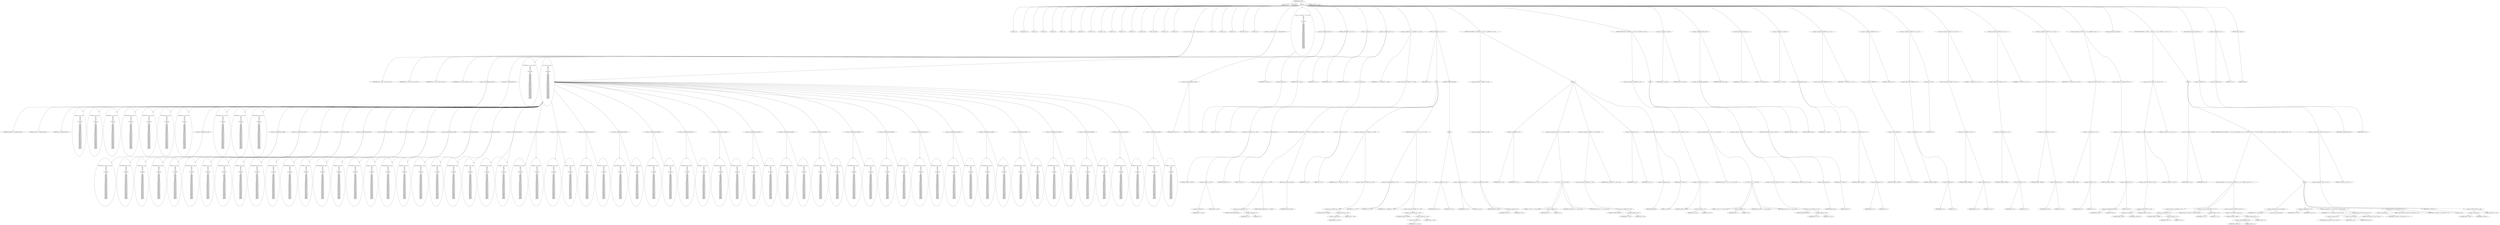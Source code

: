 digraph tftp_connect {  
"1000125" [label = "(METHOD,tftp_connect)" ]
"1000126" [label = "(PARAM,int *a1)" ]
"1000127" [label = "(PARAM,int a2)" ]
"1000128" [label = "(BLOCK,,)" ]
"1000129" [label = "(LOCAL,v2: int)" ]
"1000130" [label = "(LOCAL,result: int)" ]
"1000131" [label = "(LOCAL,v4: int)" ]
"1000132" [label = "(LOCAL,v5: int)" ]
"1000133" [label = "(LOCAL,v6: int)" ]
"1000134" [label = "(LOCAL,v7: int)" ]
"1000135" [label = "(LOCAL,v8: int)" ]
"1000136" [label = "(LOCAL,v9: int *)" ]
"1000137" [label = "(LOCAL,v10: int)" ]
"1000138" [label = "(LOCAL,v11: char)" ]
"1000139" [label = "(LOCAL,v12: int)" ]
"1000140" [label = "(LOCAL,v13: int)" ]
"1000141" [label = "(LOCAL,v14: int)" ]
"1000142" [label = "(LOCAL,v15: int)" ]
"1000143" [label = "(LOCAL,v16: _BYTE *)" ]
"1000144" [label = "(LOCAL,v17: int)" ]
"1000145" [label = "(LOCAL,v18: int)" ]
"1000146" [label = "(int (__cdecl **v19),int (__cdecl **v19)(int, int, int, int))" ]
"1000147" [label = "(IDENTIFIER,int,int (__cdecl **v19)(int, int, int, int))" ]
"1000148" [label = "(IDENTIFIER,int,int (__cdecl **v19)(int, int, int, int))" ]
"1000149" [label = "(IDENTIFIER,int,int (__cdecl **v19)(int, int, int, int))" ]
"1000150" [label = "(IDENTIFIER,int,int (__cdecl **v19)(int, int, int, int))" ]
"1000151" [label = "(LOCAL,v20: int)" ]
"1000152" [label = "(LOCAL,v21: int)" ]
"1000153" [label = "(LOCAL,v22: int)" ]
"1000154" [label = "(LOCAL,buf: int [ 35 ])" ]
"1000155" [label = "(LOCAL,v24: int)" ]
"1000156" [label = "(<operator>.assignment,buf[32] = __readgsdword(0x14u))" ]
"1000157" [label = "(<operator>.indirectIndexAccess,buf[32])" ]
"1000158" [label = "(IDENTIFIER,buf,buf[32] = __readgsdword(0x14u))" ]
"1000159" [label = "(LITERAL,32,buf[32] = __readgsdword(0x14u))" ]
"1000160" [label = "(__readgsdword,__readgsdword(0x14u))" ]
"1000161" [label = "(LITERAL,0x14u,__readgsdword(0x14u))" ]
"1000162" [label = "(<operator>.assignment,v2 = Curl_ccalloc(\n         1,\n         336,\n         v12,\n         v13,\n         v14,\n         a2,\n         v17,\n         &Curl_ccalloc,\n         v20,\n         v21,\n         v22,\n         buf[0],\n         buf[1],\n         buf[2],\n         buf[3],\n         buf[4],\n         buf[5],\n         buf[6],\n         buf[7],\n         buf[8],\n         buf[9],\n         buf[10],\n         buf[11],\n         buf[12],\n         buf[13],\n         buf[14],\n         buf[15],\n         buf[16],\n         buf[17],\n         buf[18],\n         buf[19],\n         buf[20],\n         buf[21],\n         buf[22],\n         buf[23],\n         buf[24],\n         buf[25],\n         buf[26],\n         buf[27],\n         buf[28],\n         buf[29],\n         buf[30],\n         buf[31]))" ]
"1000163" [label = "(IDENTIFIER,v2,v2 = Curl_ccalloc(\n         1,\n         336,\n         v12,\n         v13,\n         v14,\n         a2,\n         v17,\n         &Curl_ccalloc,\n         v20,\n         v21,\n         v22,\n         buf[0],\n         buf[1],\n         buf[2],\n         buf[3],\n         buf[4],\n         buf[5],\n         buf[6],\n         buf[7],\n         buf[8],\n         buf[9],\n         buf[10],\n         buf[11],\n         buf[12],\n         buf[13],\n         buf[14],\n         buf[15],\n         buf[16],\n         buf[17],\n         buf[18],\n         buf[19],\n         buf[20],\n         buf[21],\n         buf[22],\n         buf[23],\n         buf[24],\n         buf[25],\n         buf[26],\n         buf[27],\n         buf[28],\n         buf[29],\n         buf[30],\n         buf[31]))" ]
"1000164" [label = "(Curl_ccalloc,Curl_ccalloc(\n         1,\n         336,\n         v12,\n         v13,\n         v14,\n         a2,\n         v17,\n         &Curl_ccalloc,\n         v20,\n         v21,\n         v22,\n         buf[0],\n         buf[1],\n         buf[2],\n         buf[3],\n         buf[4],\n         buf[5],\n         buf[6],\n         buf[7],\n         buf[8],\n         buf[9],\n         buf[10],\n         buf[11],\n         buf[12],\n         buf[13],\n         buf[14],\n         buf[15],\n         buf[16],\n         buf[17],\n         buf[18],\n         buf[19],\n         buf[20],\n         buf[21],\n         buf[22],\n         buf[23],\n         buf[24],\n         buf[25],\n         buf[26],\n         buf[27],\n         buf[28],\n         buf[29],\n         buf[30],\n         buf[31]))" ]
"1000165" [label = "(LITERAL,1,Curl_ccalloc(\n         1,\n         336,\n         v12,\n         v13,\n         v14,\n         a2,\n         v17,\n         &Curl_ccalloc,\n         v20,\n         v21,\n         v22,\n         buf[0],\n         buf[1],\n         buf[2],\n         buf[3],\n         buf[4],\n         buf[5],\n         buf[6],\n         buf[7],\n         buf[8],\n         buf[9],\n         buf[10],\n         buf[11],\n         buf[12],\n         buf[13],\n         buf[14],\n         buf[15],\n         buf[16],\n         buf[17],\n         buf[18],\n         buf[19],\n         buf[20],\n         buf[21],\n         buf[22],\n         buf[23],\n         buf[24],\n         buf[25],\n         buf[26],\n         buf[27],\n         buf[28],\n         buf[29],\n         buf[30],\n         buf[31]))" ]
"1000166" [label = "(LITERAL,336,Curl_ccalloc(\n         1,\n         336,\n         v12,\n         v13,\n         v14,\n         a2,\n         v17,\n         &Curl_ccalloc,\n         v20,\n         v21,\n         v22,\n         buf[0],\n         buf[1],\n         buf[2],\n         buf[3],\n         buf[4],\n         buf[5],\n         buf[6],\n         buf[7],\n         buf[8],\n         buf[9],\n         buf[10],\n         buf[11],\n         buf[12],\n         buf[13],\n         buf[14],\n         buf[15],\n         buf[16],\n         buf[17],\n         buf[18],\n         buf[19],\n         buf[20],\n         buf[21],\n         buf[22],\n         buf[23],\n         buf[24],\n         buf[25],\n         buf[26],\n         buf[27],\n         buf[28],\n         buf[29],\n         buf[30],\n         buf[31]))" ]
"1000167" [label = "(IDENTIFIER,v12,Curl_ccalloc(\n         1,\n         336,\n         v12,\n         v13,\n         v14,\n         a2,\n         v17,\n         &Curl_ccalloc,\n         v20,\n         v21,\n         v22,\n         buf[0],\n         buf[1],\n         buf[2],\n         buf[3],\n         buf[4],\n         buf[5],\n         buf[6],\n         buf[7],\n         buf[8],\n         buf[9],\n         buf[10],\n         buf[11],\n         buf[12],\n         buf[13],\n         buf[14],\n         buf[15],\n         buf[16],\n         buf[17],\n         buf[18],\n         buf[19],\n         buf[20],\n         buf[21],\n         buf[22],\n         buf[23],\n         buf[24],\n         buf[25],\n         buf[26],\n         buf[27],\n         buf[28],\n         buf[29],\n         buf[30],\n         buf[31]))" ]
"1000168" [label = "(IDENTIFIER,v13,Curl_ccalloc(\n         1,\n         336,\n         v12,\n         v13,\n         v14,\n         a2,\n         v17,\n         &Curl_ccalloc,\n         v20,\n         v21,\n         v22,\n         buf[0],\n         buf[1],\n         buf[2],\n         buf[3],\n         buf[4],\n         buf[5],\n         buf[6],\n         buf[7],\n         buf[8],\n         buf[9],\n         buf[10],\n         buf[11],\n         buf[12],\n         buf[13],\n         buf[14],\n         buf[15],\n         buf[16],\n         buf[17],\n         buf[18],\n         buf[19],\n         buf[20],\n         buf[21],\n         buf[22],\n         buf[23],\n         buf[24],\n         buf[25],\n         buf[26],\n         buf[27],\n         buf[28],\n         buf[29],\n         buf[30],\n         buf[31]))" ]
"1000169" [label = "(IDENTIFIER,v14,Curl_ccalloc(\n         1,\n         336,\n         v12,\n         v13,\n         v14,\n         a2,\n         v17,\n         &Curl_ccalloc,\n         v20,\n         v21,\n         v22,\n         buf[0],\n         buf[1],\n         buf[2],\n         buf[3],\n         buf[4],\n         buf[5],\n         buf[6],\n         buf[7],\n         buf[8],\n         buf[9],\n         buf[10],\n         buf[11],\n         buf[12],\n         buf[13],\n         buf[14],\n         buf[15],\n         buf[16],\n         buf[17],\n         buf[18],\n         buf[19],\n         buf[20],\n         buf[21],\n         buf[22],\n         buf[23],\n         buf[24],\n         buf[25],\n         buf[26],\n         buf[27],\n         buf[28],\n         buf[29],\n         buf[30],\n         buf[31]))" ]
"1000170" [label = "(IDENTIFIER,a2,Curl_ccalloc(\n         1,\n         336,\n         v12,\n         v13,\n         v14,\n         a2,\n         v17,\n         &Curl_ccalloc,\n         v20,\n         v21,\n         v22,\n         buf[0],\n         buf[1],\n         buf[2],\n         buf[3],\n         buf[4],\n         buf[5],\n         buf[6],\n         buf[7],\n         buf[8],\n         buf[9],\n         buf[10],\n         buf[11],\n         buf[12],\n         buf[13],\n         buf[14],\n         buf[15],\n         buf[16],\n         buf[17],\n         buf[18],\n         buf[19],\n         buf[20],\n         buf[21],\n         buf[22],\n         buf[23],\n         buf[24],\n         buf[25],\n         buf[26],\n         buf[27],\n         buf[28],\n         buf[29],\n         buf[30],\n         buf[31]))" ]
"1000171" [label = "(IDENTIFIER,v17,Curl_ccalloc(\n         1,\n         336,\n         v12,\n         v13,\n         v14,\n         a2,\n         v17,\n         &Curl_ccalloc,\n         v20,\n         v21,\n         v22,\n         buf[0],\n         buf[1],\n         buf[2],\n         buf[3],\n         buf[4],\n         buf[5],\n         buf[6],\n         buf[7],\n         buf[8],\n         buf[9],\n         buf[10],\n         buf[11],\n         buf[12],\n         buf[13],\n         buf[14],\n         buf[15],\n         buf[16],\n         buf[17],\n         buf[18],\n         buf[19],\n         buf[20],\n         buf[21],\n         buf[22],\n         buf[23],\n         buf[24],\n         buf[25],\n         buf[26],\n         buf[27],\n         buf[28],\n         buf[29],\n         buf[30],\n         buf[31]))" ]
"1000172" [label = "(<operator>.addressOf,&Curl_ccalloc)" ]
"1000173" [label = "(IDENTIFIER,Curl_ccalloc,Curl_ccalloc(\n         1,\n         336,\n         v12,\n         v13,\n         v14,\n         a2,\n         v17,\n         &Curl_ccalloc,\n         v20,\n         v21,\n         v22,\n         buf[0],\n         buf[1],\n         buf[2],\n         buf[3],\n         buf[4],\n         buf[5],\n         buf[6],\n         buf[7],\n         buf[8],\n         buf[9],\n         buf[10],\n         buf[11],\n         buf[12],\n         buf[13],\n         buf[14],\n         buf[15],\n         buf[16],\n         buf[17],\n         buf[18],\n         buf[19],\n         buf[20],\n         buf[21],\n         buf[22],\n         buf[23],\n         buf[24],\n         buf[25],\n         buf[26],\n         buf[27],\n         buf[28],\n         buf[29],\n         buf[30],\n         buf[31]))" ]
"1000174" [label = "(IDENTIFIER,v20,Curl_ccalloc(\n         1,\n         336,\n         v12,\n         v13,\n         v14,\n         a2,\n         v17,\n         &Curl_ccalloc,\n         v20,\n         v21,\n         v22,\n         buf[0],\n         buf[1],\n         buf[2],\n         buf[3],\n         buf[4],\n         buf[5],\n         buf[6],\n         buf[7],\n         buf[8],\n         buf[9],\n         buf[10],\n         buf[11],\n         buf[12],\n         buf[13],\n         buf[14],\n         buf[15],\n         buf[16],\n         buf[17],\n         buf[18],\n         buf[19],\n         buf[20],\n         buf[21],\n         buf[22],\n         buf[23],\n         buf[24],\n         buf[25],\n         buf[26],\n         buf[27],\n         buf[28],\n         buf[29],\n         buf[30],\n         buf[31]))" ]
"1000175" [label = "(IDENTIFIER,v21,Curl_ccalloc(\n         1,\n         336,\n         v12,\n         v13,\n         v14,\n         a2,\n         v17,\n         &Curl_ccalloc,\n         v20,\n         v21,\n         v22,\n         buf[0],\n         buf[1],\n         buf[2],\n         buf[3],\n         buf[4],\n         buf[5],\n         buf[6],\n         buf[7],\n         buf[8],\n         buf[9],\n         buf[10],\n         buf[11],\n         buf[12],\n         buf[13],\n         buf[14],\n         buf[15],\n         buf[16],\n         buf[17],\n         buf[18],\n         buf[19],\n         buf[20],\n         buf[21],\n         buf[22],\n         buf[23],\n         buf[24],\n         buf[25],\n         buf[26],\n         buf[27],\n         buf[28],\n         buf[29],\n         buf[30],\n         buf[31]))" ]
"1000176" [label = "(IDENTIFIER,v22,Curl_ccalloc(\n         1,\n         336,\n         v12,\n         v13,\n         v14,\n         a2,\n         v17,\n         &Curl_ccalloc,\n         v20,\n         v21,\n         v22,\n         buf[0],\n         buf[1],\n         buf[2],\n         buf[3],\n         buf[4],\n         buf[5],\n         buf[6],\n         buf[7],\n         buf[8],\n         buf[9],\n         buf[10],\n         buf[11],\n         buf[12],\n         buf[13],\n         buf[14],\n         buf[15],\n         buf[16],\n         buf[17],\n         buf[18],\n         buf[19],\n         buf[20],\n         buf[21],\n         buf[22],\n         buf[23],\n         buf[24],\n         buf[25],\n         buf[26],\n         buf[27],\n         buf[28],\n         buf[29],\n         buf[30],\n         buf[31]))" ]
"1000177" [label = "(<operator>.indirectIndexAccess,buf[0])" ]
"1000178" [label = "(IDENTIFIER,buf,Curl_ccalloc(\n         1,\n         336,\n         v12,\n         v13,\n         v14,\n         a2,\n         v17,\n         &Curl_ccalloc,\n         v20,\n         v21,\n         v22,\n         buf[0],\n         buf[1],\n         buf[2],\n         buf[3],\n         buf[4],\n         buf[5],\n         buf[6],\n         buf[7],\n         buf[8],\n         buf[9],\n         buf[10],\n         buf[11],\n         buf[12],\n         buf[13],\n         buf[14],\n         buf[15],\n         buf[16],\n         buf[17],\n         buf[18],\n         buf[19],\n         buf[20],\n         buf[21],\n         buf[22],\n         buf[23],\n         buf[24],\n         buf[25],\n         buf[26],\n         buf[27],\n         buf[28],\n         buf[29],\n         buf[30],\n         buf[31]))" ]
"1000179" [label = "(LITERAL,0,Curl_ccalloc(\n         1,\n         336,\n         v12,\n         v13,\n         v14,\n         a2,\n         v17,\n         &Curl_ccalloc,\n         v20,\n         v21,\n         v22,\n         buf[0],\n         buf[1],\n         buf[2],\n         buf[3],\n         buf[4],\n         buf[5],\n         buf[6],\n         buf[7],\n         buf[8],\n         buf[9],\n         buf[10],\n         buf[11],\n         buf[12],\n         buf[13],\n         buf[14],\n         buf[15],\n         buf[16],\n         buf[17],\n         buf[18],\n         buf[19],\n         buf[20],\n         buf[21],\n         buf[22],\n         buf[23],\n         buf[24],\n         buf[25],\n         buf[26],\n         buf[27],\n         buf[28],\n         buf[29],\n         buf[30],\n         buf[31]))" ]
"1000180" [label = "(<operator>.indirectIndexAccess,buf[1])" ]
"1000181" [label = "(IDENTIFIER,buf,Curl_ccalloc(\n         1,\n         336,\n         v12,\n         v13,\n         v14,\n         a2,\n         v17,\n         &Curl_ccalloc,\n         v20,\n         v21,\n         v22,\n         buf[0],\n         buf[1],\n         buf[2],\n         buf[3],\n         buf[4],\n         buf[5],\n         buf[6],\n         buf[7],\n         buf[8],\n         buf[9],\n         buf[10],\n         buf[11],\n         buf[12],\n         buf[13],\n         buf[14],\n         buf[15],\n         buf[16],\n         buf[17],\n         buf[18],\n         buf[19],\n         buf[20],\n         buf[21],\n         buf[22],\n         buf[23],\n         buf[24],\n         buf[25],\n         buf[26],\n         buf[27],\n         buf[28],\n         buf[29],\n         buf[30],\n         buf[31]))" ]
"1000182" [label = "(LITERAL,1,Curl_ccalloc(\n         1,\n         336,\n         v12,\n         v13,\n         v14,\n         a2,\n         v17,\n         &Curl_ccalloc,\n         v20,\n         v21,\n         v22,\n         buf[0],\n         buf[1],\n         buf[2],\n         buf[3],\n         buf[4],\n         buf[5],\n         buf[6],\n         buf[7],\n         buf[8],\n         buf[9],\n         buf[10],\n         buf[11],\n         buf[12],\n         buf[13],\n         buf[14],\n         buf[15],\n         buf[16],\n         buf[17],\n         buf[18],\n         buf[19],\n         buf[20],\n         buf[21],\n         buf[22],\n         buf[23],\n         buf[24],\n         buf[25],\n         buf[26],\n         buf[27],\n         buf[28],\n         buf[29],\n         buf[30],\n         buf[31]))" ]
"1000183" [label = "(<operator>.indirectIndexAccess,buf[2])" ]
"1000184" [label = "(IDENTIFIER,buf,Curl_ccalloc(\n         1,\n         336,\n         v12,\n         v13,\n         v14,\n         a2,\n         v17,\n         &Curl_ccalloc,\n         v20,\n         v21,\n         v22,\n         buf[0],\n         buf[1],\n         buf[2],\n         buf[3],\n         buf[4],\n         buf[5],\n         buf[6],\n         buf[7],\n         buf[8],\n         buf[9],\n         buf[10],\n         buf[11],\n         buf[12],\n         buf[13],\n         buf[14],\n         buf[15],\n         buf[16],\n         buf[17],\n         buf[18],\n         buf[19],\n         buf[20],\n         buf[21],\n         buf[22],\n         buf[23],\n         buf[24],\n         buf[25],\n         buf[26],\n         buf[27],\n         buf[28],\n         buf[29],\n         buf[30],\n         buf[31]))" ]
"1000185" [label = "(LITERAL,2,Curl_ccalloc(\n         1,\n         336,\n         v12,\n         v13,\n         v14,\n         a2,\n         v17,\n         &Curl_ccalloc,\n         v20,\n         v21,\n         v22,\n         buf[0],\n         buf[1],\n         buf[2],\n         buf[3],\n         buf[4],\n         buf[5],\n         buf[6],\n         buf[7],\n         buf[8],\n         buf[9],\n         buf[10],\n         buf[11],\n         buf[12],\n         buf[13],\n         buf[14],\n         buf[15],\n         buf[16],\n         buf[17],\n         buf[18],\n         buf[19],\n         buf[20],\n         buf[21],\n         buf[22],\n         buf[23],\n         buf[24],\n         buf[25],\n         buf[26],\n         buf[27],\n         buf[28],\n         buf[29],\n         buf[30],\n         buf[31]))" ]
"1000186" [label = "(<operator>.indirectIndexAccess,buf[3])" ]
"1000187" [label = "(IDENTIFIER,buf,Curl_ccalloc(\n         1,\n         336,\n         v12,\n         v13,\n         v14,\n         a2,\n         v17,\n         &Curl_ccalloc,\n         v20,\n         v21,\n         v22,\n         buf[0],\n         buf[1],\n         buf[2],\n         buf[3],\n         buf[4],\n         buf[5],\n         buf[6],\n         buf[7],\n         buf[8],\n         buf[9],\n         buf[10],\n         buf[11],\n         buf[12],\n         buf[13],\n         buf[14],\n         buf[15],\n         buf[16],\n         buf[17],\n         buf[18],\n         buf[19],\n         buf[20],\n         buf[21],\n         buf[22],\n         buf[23],\n         buf[24],\n         buf[25],\n         buf[26],\n         buf[27],\n         buf[28],\n         buf[29],\n         buf[30],\n         buf[31]))" ]
"1000188" [label = "(LITERAL,3,Curl_ccalloc(\n         1,\n         336,\n         v12,\n         v13,\n         v14,\n         a2,\n         v17,\n         &Curl_ccalloc,\n         v20,\n         v21,\n         v22,\n         buf[0],\n         buf[1],\n         buf[2],\n         buf[3],\n         buf[4],\n         buf[5],\n         buf[6],\n         buf[7],\n         buf[8],\n         buf[9],\n         buf[10],\n         buf[11],\n         buf[12],\n         buf[13],\n         buf[14],\n         buf[15],\n         buf[16],\n         buf[17],\n         buf[18],\n         buf[19],\n         buf[20],\n         buf[21],\n         buf[22],\n         buf[23],\n         buf[24],\n         buf[25],\n         buf[26],\n         buf[27],\n         buf[28],\n         buf[29],\n         buf[30],\n         buf[31]))" ]
"1000189" [label = "(<operator>.indirectIndexAccess,buf[4])" ]
"1000190" [label = "(IDENTIFIER,buf,Curl_ccalloc(\n         1,\n         336,\n         v12,\n         v13,\n         v14,\n         a2,\n         v17,\n         &Curl_ccalloc,\n         v20,\n         v21,\n         v22,\n         buf[0],\n         buf[1],\n         buf[2],\n         buf[3],\n         buf[4],\n         buf[5],\n         buf[6],\n         buf[7],\n         buf[8],\n         buf[9],\n         buf[10],\n         buf[11],\n         buf[12],\n         buf[13],\n         buf[14],\n         buf[15],\n         buf[16],\n         buf[17],\n         buf[18],\n         buf[19],\n         buf[20],\n         buf[21],\n         buf[22],\n         buf[23],\n         buf[24],\n         buf[25],\n         buf[26],\n         buf[27],\n         buf[28],\n         buf[29],\n         buf[30],\n         buf[31]))" ]
"1000191" [label = "(LITERAL,4,Curl_ccalloc(\n         1,\n         336,\n         v12,\n         v13,\n         v14,\n         a2,\n         v17,\n         &Curl_ccalloc,\n         v20,\n         v21,\n         v22,\n         buf[0],\n         buf[1],\n         buf[2],\n         buf[3],\n         buf[4],\n         buf[5],\n         buf[6],\n         buf[7],\n         buf[8],\n         buf[9],\n         buf[10],\n         buf[11],\n         buf[12],\n         buf[13],\n         buf[14],\n         buf[15],\n         buf[16],\n         buf[17],\n         buf[18],\n         buf[19],\n         buf[20],\n         buf[21],\n         buf[22],\n         buf[23],\n         buf[24],\n         buf[25],\n         buf[26],\n         buf[27],\n         buf[28],\n         buf[29],\n         buf[30],\n         buf[31]))" ]
"1000192" [label = "(<operator>.indirectIndexAccess,buf[5])" ]
"1000193" [label = "(IDENTIFIER,buf,Curl_ccalloc(\n         1,\n         336,\n         v12,\n         v13,\n         v14,\n         a2,\n         v17,\n         &Curl_ccalloc,\n         v20,\n         v21,\n         v22,\n         buf[0],\n         buf[1],\n         buf[2],\n         buf[3],\n         buf[4],\n         buf[5],\n         buf[6],\n         buf[7],\n         buf[8],\n         buf[9],\n         buf[10],\n         buf[11],\n         buf[12],\n         buf[13],\n         buf[14],\n         buf[15],\n         buf[16],\n         buf[17],\n         buf[18],\n         buf[19],\n         buf[20],\n         buf[21],\n         buf[22],\n         buf[23],\n         buf[24],\n         buf[25],\n         buf[26],\n         buf[27],\n         buf[28],\n         buf[29],\n         buf[30],\n         buf[31]))" ]
"1000194" [label = "(LITERAL,5,Curl_ccalloc(\n         1,\n         336,\n         v12,\n         v13,\n         v14,\n         a2,\n         v17,\n         &Curl_ccalloc,\n         v20,\n         v21,\n         v22,\n         buf[0],\n         buf[1],\n         buf[2],\n         buf[3],\n         buf[4],\n         buf[5],\n         buf[6],\n         buf[7],\n         buf[8],\n         buf[9],\n         buf[10],\n         buf[11],\n         buf[12],\n         buf[13],\n         buf[14],\n         buf[15],\n         buf[16],\n         buf[17],\n         buf[18],\n         buf[19],\n         buf[20],\n         buf[21],\n         buf[22],\n         buf[23],\n         buf[24],\n         buf[25],\n         buf[26],\n         buf[27],\n         buf[28],\n         buf[29],\n         buf[30],\n         buf[31]))" ]
"1000195" [label = "(<operator>.indirectIndexAccess,buf[6])" ]
"1000196" [label = "(IDENTIFIER,buf,Curl_ccalloc(\n         1,\n         336,\n         v12,\n         v13,\n         v14,\n         a2,\n         v17,\n         &Curl_ccalloc,\n         v20,\n         v21,\n         v22,\n         buf[0],\n         buf[1],\n         buf[2],\n         buf[3],\n         buf[4],\n         buf[5],\n         buf[6],\n         buf[7],\n         buf[8],\n         buf[9],\n         buf[10],\n         buf[11],\n         buf[12],\n         buf[13],\n         buf[14],\n         buf[15],\n         buf[16],\n         buf[17],\n         buf[18],\n         buf[19],\n         buf[20],\n         buf[21],\n         buf[22],\n         buf[23],\n         buf[24],\n         buf[25],\n         buf[26],\n         buf[27],\n         buf[28],\n         buf[29],\n         buf[30],\n         buf[31]))" ]
"1000197" [label = "(LITERAL,6,Curl_ccalloc(\n         1,\n         336,\n         v12,\n         v13,\n         v14,\n         a2,\n         v17,\n         &Curl_ccalloc,\n         v20,\n         v21,\n         v22,\n         buf[0],\n         buf[1],\n         buf[2],\n         buf[3],\n         buf[4],\n         buf[5],\n         buf[6],\n         buf[7],\n         buf[8],\n         buf[9],\n         buf[10],\n         buf[11],\n         buf[12],\n         buf[13],\n         buf[14],\n         buf[15],\n         buf[16],\n         buf[17],\n         buf[18],\n         buf[19],\n         buf[20],\n         buf[21],\n         buf[22],\n         buf[23],\n         buf[24],\n         buf[25],\n         buf[26],\n         buf[27],\n         buf[28],\n         buf[29],\n         buf[30],\n         buf[31]))" ]
"1000198" [label = "(<operator>.indirectIndexAccess,buf[7])" ]
"1000199" [label = "(IDENTIFIER,buf,Curl_ccalloc(\n         1,\n         336,\n         v12,\n         v13,\n         v14,\n         a2,\n         v17,\n         &Curl_ccalloc,\n         v20,\n         v21,\n         v22,\n         buf[0],\n         buf[1],\n         buf[2],\n         buf[3],\n         buf[4],\n         buf[5],\n         buf[6],\n         buf[7],\n         buf[8],\n         buf[9],\n         buf[10],\n         buf[11],\n         buf[12],\n         buf[13],\n         buf[14],\n         buf[15],\n         buf[16],\n         buf[17],\n         buf[18],\n         buf[19],\n         buf[20],\n         buf[21],\n         buf[22],\n         buf[23],\n         buf[24],\n         buf[25],\n         buf[26],\n         buf[27],\n         buf[28],\n         buf[29],\n         buf[30],\n         buf[31]))" ]
"1000200" [label = "(LITERAL,7,Curl_ccalloc(\n         1,\n         336,\n         v12,\n         v13,\n         v14,\n         a2,\n         v17,\n         &Curl_ccalloc,\n         v20,\n         v21,\n         v22,\n         buf[0],\n         buf[1],\n         buf[2],\n         buf[3],\n         buf[4],\n         buf[5],\n         buf[6],\n         buf[7],\n         buf[8],\n         buf[9],\n         buf[10],\n         buf[11],\n         buf[12],\n         buf[13],\n         buf[14],\n         buf[15],\n         buf[16],\n         buf[17],\n         buf[18],\n         buf[19],\n         buf[20],\n         buf[21],\n         buf[22],\n         buf[23],\n         buf[24],\n         buf[25],\n         buf[26],\n         buf[27],\n         buf[28],\n         buf[29],\n         buf[30],\n         buf[31]))" ]
"1000201" [label = "(<operator>.indirectIndexAccess,buf[8])" ]
"1000202" [label = "(IDENTIFIER,buf,Curl_ccalloc(\n         1,\n         336,\n         v12,\n         v13,\n         v14,\n         a2,\n         v17,\n         &Curl_ccalloc,\n         v20,\n         v21,\n         v22,\n         buf[0],\n         buf[1],\n         buf[2],\n         buf[3],\n         buf[4],\n         buf[5],\n         buf[6],\n         buf[7],\n         buf[8],\n         buf[9],\n         buf[10],\n         buf[11],\n         buf[12],\n         buf[13],\n         buf[14],\n         buf[15],\n         buf[16],\n         buf[17],\n         buf[18],\n         buf[19],\n         buf[20],\n         buf[21],\n         buf[22],\n         buf[23],\n         buf[24],\n         buf[25],\n         buf[26],\n         buf[27],\n         buf[28],\n         buf[29],\n         buf[30],\n         buf[31]))" ]
"1000203" [label = "(LITERAL,8,Curl_ccalloc(\n         1,\n         336,\n         v12,\n         v13,\n         v14,\n         a2,\n         v17,\n         &Curl_ccalloc,\n         v20,\n         v21,\n         v22,\n         buf[0],\n         buf[1],\n         buf[2],\n         buf[3],\n         buf[4],\n         buf[5],\n         buf[6],\n         buf[7],\n         buf[8],\n         buf[9],\n         buf[10],\n         buf[11],\n         buf[12],\n         buf[13],\n         buf[14],\n         buf[15],\n         buf[16],\n         buf[17],\n         buf[18],\n         buf[19],\n         buf[20],\n         buf[21],\n         buf[22],\n         buf[23],\n         buf[24],\n         buf[25],\n         buf[26],\n         buf[27],\n         buf[28],\n         buf[29],\n         buf[30],\n         buf[31]))" ]
"1000204" [label = "(<operator>.indirectIndexAccess,buf[9])" ]
"1000205" [label = "(IDENTIFIER,buf,Curl_ccalloc(\n         1,\n         336,\n         v12,\n         v13,\n         v14,\n         a2,\n         v17,\n         &Curl_ccalloc,\n         v20,\n         v21,\n         v22,\n         buf[0],\n         buf[1],\n         buf[2],\n         buf[3],\n         buf[4],\n         buf[5],\n         buf[6],\n         buf[7],\n         buf[8],\n         buf[9],\n         buf[10],\n         buf[11],\n         buf[12],\n         buf[13],\n         buf[14],\n         buf[15],\n         buf[16],\n         buf[17],\n         buf[18],\n         buf[19],\n         buf[20],\n         buf[21],\n         buf[22],\n         buf[23],\n         buf[24],\n         buf[25],\n         buf[26],\n         buf[27],\n         buf[28],\n         buf[29],\n         buf[30],\n         buf[31]))" ]
"1000206" [label = "(LITERAL,9,Curl_ccalloc(\n         1,\n         336,\n         v12,\n         v13,\n         v14,\n         a2,\n         v17,\n         &Curl_ccalloc,\n         v20,\n         v21,\n         v22,\n         buf[0],\n         buf[1],\n         buf[2],\n         buf[3],\n         buf[4],\n         buf[5],\n         buf[6],\n         buf[7],\n         buf[8],\n         buf[9],\n         buf[10],\n         buf[11],\n         buf[12],\n         buf[13],\n         buf[14],\n         buf[15],\n         buf[16],\n         buf[17],\n         buf[18],\n         buf[19],\n         buf[20],\n         buf[21],\n         buf[22],\n         buf[23],\n         buf[24],\n         buf[25],\n         buf[26],\n         buf[27],\n         buf[28],\n         buf[29],\n         buf[30],\n         buf[31]))" ]
"1000207" [label = "(<operator>.indirectIndexAccess,buf[10])" ]
"1000208" [label = "(IDENTIFIER,buf,Curl_ccalloc(\n         1,\n         336,\n         v12,\n         v13,\n         v14,\n         a2,\n         v17,\n         &Curl_ccalloc,\n         v20,\n         v21,\n         v22,\n         buf[0],\n         buf[1],\n         buf[2],\n         buf[3],\n         buf[4],\n         buf[5],\n         buf[6],\n         buf[7],\n         buf[8],\n         buf[9],\n         buf[10],\n         buf[11],\n         buf[12],\n         buf[13],\n         buf[14],\n         buf[15],\n         buf[16],\n         buf[17],\n         buf[18],\n         buf[19],\n         buf[20],\n         buf[21],\n         buf[22],\n         buf[23],\n         buf[24],\n         buf[25],\n         buf[26],\n         buf[27],\n         buf[28],\n         buf[29],\n         buf[30],\n         buf[31]))" ]
"1000209" [label = "(LITERAL,10,Curl_ccalloc(\n         1,\n         336,\n         v12,\n         v13,\n         v14,\n         a2,\n         v17,\n         &Curl_ccalloc,\n         v20,\n         v21,\n         v22,\n         buf[0],\n         buf[1],\n         buf[2],\n         buf[3],\n         buf[4],\n         buf[5],\n         buf[6],\n         buf[7],\n         buf[8],\n         buf[9],\n         buf[10],\n         buf[11],\n         buf[12],\n         buf[13],\n         buf[14],\n         buf[15],\n         buf[16],\n         buf[17],\n         buf[18],\n         buf[19],\n         buf[20],\n         buf[21],\n         buf[22],\n         buf[23],\n         buf[24],\n         buf[25],\n         buf[26],\n         buf[27],\n         buf[28],\n         buf[29],\n         buf[30],\n         buf[31]))" ]
"1000210" [label = "(<operator>.indirectIndexAccess,buf[11])" ]
"1000211" [label = "(IDENTIFIER,buf,Curl_ccalloc(\n         1,\n         336,\n         v12,\n         v13,\n         v14,\n         a2,\n         v17,\n         &Curl_ccalloc,\n         v20,\n         v21,\n         v22,\n         buf[0],\n         buf[1],\n         buf[2],\n         buf[3],\n         buf[4],\n         buf[5],\n         buf[6],\n         buf[7],\n         buf[8],\n         buf[9],\n         buf[10],\n         buf[11],\n         buf[12],\n         buf[13],\n         buf[14],\n         buf[15],\n         buf[16],\n         buf[17],\n         buf[18],\n         buf[19],\n         buf[20],\n         buf[21],\n         buf[22],\n         buf[23],\n         buf[24],\n         buf[25],\n         buf[26],\n         buf[27],\n         buf[28],\n         buf[29],\n         buf[30],\n         buf[31]))" ]
"1000212" [label = "(LITERAL,11,Curl_ccalloc(\n         1,\n         336,\n         v12,\n         v13,\n         v14,\n         a2,\n         v17,\n         &Curl_ccalloc,\n         v20,\n         v21,\n         v22,\n         buf[0],\n         buf[1],\n         buf[2],\n         buf[3],\n         buf[4],\n         buf[5],\n         buf[6],\n         buf[7],\n         buf[8],\n         buf[9],\n         buf[10],\n         buf[11],\n         buf[12],\n         buf[13],\n         buf[14],\n         buf[15],\n         buf[16],\n         buf[17],\n         buf[18],\n         buf[19],\n         buf[20],\n         buf[21],\n         buf[22],\n         buf[23],\n         buf[24],\n         buf[25],\n         buf[26],\n         buf[27],\n         buf[28],\n         buf[29],\n         buf[30],\n         buf[31]))" ]
"1000213" [label = "(<operator>.indirectIndexAccess,buf[12])" ]
"1000214" [label = "(IDENTIFIER,buf,Curl_ccalloc(\n         1,\n         336,\n         v12,\n         v13,\n         v14,\n         a2,\n         v17,\n         &Curl_ccalloc,\n         v20,\n         v21,\n         v22,\n         buf[0],\n         buf[1],\n         buf[2],\n         buf[3],\n         buf[4],\n         buf[5],\n         buf[6],\n         buf[7],\n         buf[8],\n         buf[9],\n         buf[10],\n         buf[11],\n         buf[12],\n         buf[13],\n         buf[14],\n         buf[15],\n         buf[16],\n         buf[17],\n         buf[18],\n         buf[19],\n         buf[20],\n         buf[21],\n         buf[22],\n         buf[23],\n         buf[24],\n         buf[25],\n         buf[26],\n         buf[27],\n         buf[28],\n         buf[29],\n         buf[30],\n         buf[31]))" ]
"1000215" [label = "(LITERAL,12,Curl_ccalloc(\n         1,\n         336,\n         v12,\n         v13,\n         v14,\n         a2,\n         v17,\n         &Curl_ccalloc,\n         v20,\n         v21,\n         v22,\n         buf[0],\n         buf[1],\n         buf[2],\n         buf[3],\n         buf[4],\n         buf[5],\n         buf[6],\n         buf[7],\n         buf[8],\n         buf[9],\n         buf[10],\n         buf[11],\n         buf[12],\n         buf[13],\n         buf[14],\n         buf[15],\n         buf[16],\n         buf[17],\n         buf[18],\n         buf[19],\n         buf[20],\n         buf[21],\n         buf[22],\n         buf[23],\n         buf[24],\n         buf[25],\n         buf[26],\n         buf[27],\n         buf[28],\n         buf[29],\n         buf[30],\n         buf[31]))" ]
"1000216" [label = "(<operator>.indirectIndexAccess,buf[13])" ]
"1000217" [label = "(IDENTIFIER,buf,Curl_ccalloc(\n         1,\n         336,\n         v12,\n         v13,\n         v14,\n         a2,\n         v17,\n         &Curl_ccalloc,\n         v20,\n         v21,\n         v22,\n         buf[0],\n         buf[1],\n         buf[2],\n         buf[3],\n         buf[4],\n         buf[5],\n         buf[6],\n         buf[7],\n         buf[8],\n         buf[9],\n         buf[10],\n         buf[11],\n         buf[12],\n         buf[13],\n         buf[14],\n         buf[15],\n         buf[16],\n         buf[17],\n         buf[18],\n         buf[19],\n         buf[20],\n         buf[21],\n         buf[22],\n         buf[23],\n         buf[24],\n         buf[25],\n         buf[26],\n         buf[27],\n         buf[28],\n         buf[29],\n         buf[30],\n         buf[31]))" ]
"1000218" [label = "(LITERAL,13,Curl_ccalloc(\n         1,\n         336,\n         v12,\n         v13,\n         v14,\n         a2,\n         v17,\n         &Curl_ccalloc,\n         v20,\n         v21,\n         v22,\n         buf[0],\n         buf[1],\n         buf[2],\n         buf[3],\n         buf[4],\n         buf[5],\n         buf[6],\n         buf[7],\n         buf[8],\n         buf[9],\n         buf[10],\n         buf[11],\n         buf[12],\n         buf[13],\n         buf[14],\n         buf[15],\n         buf[16],\n         buf[17],\n         buf[18],\n         buf[19],\n         buf[20],\n         buf[21],\n         buf[22],\n         buf[23],\n         buf[24],\n         buf[25],\n         buf[26],\n         buf[27],\n         buf[28],\n         buf[29],\n         buf[30],\n         buf[31]))" ]
"1000219" [label = "(<operator>.indirectIndexAccess,buf[14])" ]
"1000220" [label = "(IDENTIFIER,buf,Curl_ccalloc(\n         1,\n         336,\n         v12,\n         v13,\n         v14,\n         a2,\n         v17,\n         &Curl_ccalloc,\n         v20,\n         v21,\n         v22,\n         buf[0],\n         buf[1],\n         buf[2],\n         buf[3],\n         buf[4],\n         buf[5],\n         buf[6],\n         buf[7],\n         buf[8],\n         buf[9],\n         buf[10],\n         buf[11],\n         buf[12],\n         buf[13],\n         buf[14],\n         buf[15],\n         buf[16],\n         buf[17],\n         buf[18],\n         buf[19],\n         buf[20],\n         buf[21],\n         buf[22],\n         buf[23],\n         buf[24],\n         buf[25],\n         buf[26],\n         buf[27],\n         buf[28],\n         buf[29],\n         buf[30],\n         buf[31]))" ]
"1000221" [label = "(LITERAL,14,Curl_ccalloc(\n         1,\n         336,\n         v12,\n         v13,\n         v14,\n         a2,\n         v17,\n         &Curl_ccalloc,\n         v20,\n         v21,\n         v22,\n         buf[0],\n         buf[1],\n         buf[2],\n         buf[3],\n         buf[4],\n         buf[5],\n         buf[6],\n         buf[7],\n         buf[8],\n         buf[9],\n         buf[10],\n         buf[11],\n         buf[12],\n         buf[13],\n         buf[14],\n         buf[15],\n         buf[16],\n         buf[17],\n         buf[18],\n         buf[19],\n         buf[20],\n         buf[21],\n         buf[22],\n         buf[23],\n         buf[24],\n         buf[25],\n         buf[26],\n         buf[27],\n         buf[28],\n         buf[29],\n         buf[30],\n         buf[31]))" ]
"1000222" [label = "(<operator>.indirectIndexAccess,buf[15])" ]
"1000223" [label = "(IDENTIFIER,buf,Curl_ccalloc(\n         1,\n         336,\n         v12,\n         v13,\n         v14,\n         a2,\n         v17,\n         &Curl_ccalloc,\n         v20,\n         v21,\n         v22,\n         buf[0],\n         buf[1],\n         buf[2],\n         buf[3],\n         buf[4],\n         buf[5],\n         buf[6],\n         buf[7],\n         buf[8],\n         buf[9],\n         buf[10],\n         buf[11],\n         buf[12],\n         buf[13],\n         buf[14],\n         buf[15],\n         buf[16],\n         buf[17],\n         buf[18],\n         buf[19],\n         buf[20],\n         buf[21],\n         buf[22],\n         buf[23],\n         buf[24],\n         buf[25],\n         buf[26],\n         buf[27],\n         buf[28],\n         buf[29],\n         buf[30],\n         buf[31]))" ]
"1000224" [label = "(LITERAL,15,Curl_ccalloc(\n         1,\n         336,\n         v12,\n         v13,\n         v14,\n         a2,\n         v17,\n         &Curl_ccalloc,\n         v20,\n         v21,\n         v22,\n         buf[0],\n         buf[1],\n         buf[2],\n         buf[3],\n         buf[4],\n         buf[5],\n         buf[6],\n         buf[7],\n         buf[8],\n         buf[9],\n         buf[10],\n         buf[11],\n         buf[12],\n         buf[13],\n         buf[14],\n         buf[15],\n         buf[16],\n         buf[17],\n         buf[18],\n         buf[19],\n         buf[20],\n         buf[21],\n         buf[22],\n         buf[23],\n         buf[24],\n         buf[25],\n         buf[26],\n         buf[27],\n         buf[28],\n         buf[29],\n         buf[30],\n         buf[31]))" ]
"1000225" [label = "(<operator>.indirectIndexAccess,buf[16])" ]
"1000226" [label = "(IDENTIFIER,buf,Curl_ccalloc(\n         1,\n         336,\n         v12,\n         v13,\n         v14,\n         a2,\n         v17,\n         &Curl_ccalloc,\n         v20,\n         v21,\n         v22,\n         buf[0],\n         buf[1],\n         buf[2],\n         buf[3],\n         buf[4],\n         buf[5],\n         buf[6],\n         buf[7],\n         buf[8],\n         buf[9],\n         buf[10],\n         buf[11],\n         buf[12],\n         buf[13],\n         buf[14],\n         buf[15],\n         buf[16],\n         buf[17],\n         buf[18],\n         buf[19],\n         buf[20],\n         buf[21],\n         buf[22],\n         buf[23],\n         buf[24],\n         buf[25],\n         buf[26],\n         buf[27],\n         buf[28],\n         buf[29],\n         buf[30],\n         buf[31]))" ]
"1000227" [label = "(LITERAL,16,Curl_ccalloc(\n         1,\n         336,\n         v12,\n         v13,\n         v14,\n         a2,\n         v17,\n         &Curl_ccalloc,\n         v20,\n         v21,\n         v22,\n         buf[0],\n         buf[1],\n         buf[2],\n         buf[3],\n         buf[4],\n         buf[5],\n         buf[6],\n         buf[7],\n         buf[8],\n         buf[9],\n         buf[10],\n         buf[11],\n         buf[12],\n         buf[13],\n         buf[14],\n         buf[15],\n         buf[16],\n         buf[17],\n         buf[18],\n         buf[19],\n         buf[20],\n         buf[21],\n         buf[22],\n         buf[23],\n         buf[24],\n         buf[25],\n         buf[26],\n         buf[27],\n         buf[28],\n         buf[29],\n         buf[30],\n         buf[31]))" ]
"1000228" [label = "(<operator>.indirectIndexAccess,buf[17])" ]
"1000229" [label = "(IDENTIFIER,buf,Curl_ccalloc(\n         1,\n         336,\n         v12,\n         v13,\n         v14,\n         a2,\n         v17,\n         &Curl_ccalloc,\n         v20,\n         v21,\n         v22,\n         buf[0],\n         buf[1],\n         buf[2],\n         buf[3],\n         buf[4],\n         buf[5],\n         buf[6],\n         buf[7],\n         buf[8],\n         buf[9],\n         buf[10],\n         buf[11],\n         buf[12],\n         buf[13],\n         buf[14],\n         buf[15],\n         buf[16],\n         buf[17],\n         buf[18],\n         buf[19],\n         buf[20],\n         buf[21],\n         buf[22],\n         buf[23],\n         buf[24],\n         buf[25],\n         buf[26],\n         buf[27],\n         buf[28],\n         buf[29],\n         buf[30],\n         buf[31]))" ]
"1000230" [label = "(LITERAL,17,Curl_ccalloc(\n         1,\n         336,\n         v12,\n         v13,\n         v14,\n         a2,\n         v17,\n         &Curl_ccalloc,\n         v20,\n         v21,\n         v22,\n         buf[0],\n         buf[1],\n         buf[2],\n         buf[3],\n         buf[4],\n         buf[5],\n         buf[6],\n         buf[7],\n         buf[8],\n         buf[9],\n         buf[10],\n         buf[11],\n         buf[12],\n         buf[13],\n         buf[14],\n         buf[15],\n         buf[16],\n         buf[17],\n         buf[18],\n         buf[19],\n         buf[20],\n         buf[21],\n         buf[22],\n         buf[23],\n         buf[24],\n         buf[25],\n         buf[26],\n         buf[27],\n         buf[28],\n         buf[29],\n         buf[30],\n         buf[31]))" ]
"1000231" [label = "(<operator>.indirectIndexAccess,buf[18])" ]
"1000232" [label = "(IDENTIFIER,buf,Curl_ccalloc(\n         1,\n         336,\n         v12,\n         v13,\n         v14,\n         a2,\n         v17,\n         &Curl_ccalloc,\n         v20,\n         v21,\n         v22,\n         buf[0],\n         buf[1],\n         buf[2],\n         buf[3],\n         buf[4],\n         buf[5],\n         buf[6],\n         buf[7],\n         buf[8],\n         buf[9],\n         buf[10],\n         buf[11],\n         buf[12],\n         buf[13],\n         buf[14],\n         buf[15],\n         buf[16],\n         buf[17],\n         buf[18],\n         buf[19],\n         buf[20],\n         buf[21],\n         buf[22],\n         buf[23],\n         buf[24],\n         buf[25],\n         buf[26],\n         buf[27],\n         buf[28],\n         buf[29],\n         buf[30],\n         buf[31]))" ]
"1000233" [label = "(LITERAL,18,Curl_ccalloc(\n         1,\n         336,\n         v12,\n         v13,\n         v14,\n         a2,\n         v17,\n         &Curl_ccalloc,\n         v20,\n         v21,\n         v22,\n         buf[0],\n         buf[1],\n         buf[2],\n         buf[3],\n         buf[4],\n         buf[5],\n         buf[6],\n         buf[7],\n         buf[8],\n         buf[9],\n         buf[10],\n         buf[11],\n         buf[12],\n         buf[13],\n         buf[14],\n         buf[15],\n         buf[16],\n         buf[17],\n         buf[18],\n         buf[19],\n         buf[20],\n         buf[21],\n         buf[22],\n         buf[23],\n         buf[24],\n         buf[25],\n         buf[26],\n         buf[27],\n         buf[28],\n         buf[29],\n         buf[30],\n         buf[31]))" ]
"1000234" [label = "(<operator>.indirectIndexAccess,buf[19])" ]
"1000235" [label = "(IDENTIFIER,buf,Curl_ccalloc(\n         1,\n         336,\n         v12,\n         v13,\n         v14,\n         a2,\n         v17,\n         &Curl_ccalloc,\n         v20,\n         v21,\n         v22,\n         buf[0],\n         buf[1],\n         buf[2],\n         buf[3],\n         buf[4],\n         buf[5],\n         buf[6],\n         buf[7],\n         buf[8],\n         buf[9],\n         buf[10],\n         buf[11],\n         buf[12],\n         buf[13],\n         buf[14],\n         buf[15],\n         buf[16],\n         buf[17],\n         buf[18],\n         buf[19],\n         buf[20],\n         buf[21],\n         buf[22],\n         buf[23],\n         buf[24],\n         buf[25],\n         buf[26],\n         buf[27],\n         buf[28],\n         buf[29],\n         buf[30],\n         buf[31]))" ]
"1000236" [label = "(LITERAL,19,Curl_ccalloc(\n         1,\n         336,\n         v12,\n         v13,\n         v14,\n         a2,\n         v17,\n         &Curl_ccalloc,\n         v20,\n         v21,\n         v22,\n         buf[0],\n         buf[1],\n         buf[2],\n         buf[3],\n         buf[4],\n         buf[5],\n         buf[6],\n         buf[7],\n         buf[8],\n         buf[9],\n         buf[10],\n         buf[11],\n         buf[12],\n         buf[13],\n         buf[14],\n         buf[15],\n         buf[16],\n         buf[17],\n         buf[18],\n         buf[19],\n         buf[20],\n         buf[21],\n         buf[22],\n         buf[23],\n         buf[24],\n         buf[25],\n         buf[26],\n         buf[27],\n         buf[28],\n         buf[29],\n         buf[30],\n         buf[31]))" ]
"1000237" [label = "(<operator>.indirectIndexAccess,buf[20])" ]
"1000238" [label = "(IDENTIFIER,buf,Curl_ccalloc(\n         1,\n         336,\n         v12,\n         v13,\n         v14,\n         a2,\n         v17,\n         &Curl_ccalloc,\n         v20,\n         v21,\n         v22,\n         buf[0],\n         buf[1],\n         buf[2],\n         buf[3],\n         buf[4],\n         buf[5],\n         buf[6],\n         buf[7],\n         buf[8],\n         buf[9],\n         buf[10],\n         buf[11],\n         buf[12],\n         buf[13],\n         buf[14],\n         buf[15],\n         buf[16],\n         buf[17],\n         buf[18],\n         buf[19],\n         buf[20],\n         buf[21],\n         buf[22],\n         buf[23],\n         buf[24],\n         buf[25],\n         buf[26],\n         buf[27],\n         buf[28],\n         buf[29],\n         buf[30],\n         buf[31]))" ]
"1000239" [label = "(LITERAL,20,Curl_ccalloc(\n         1,\n         336,\n         v12,\n         v13,\n         v14,\n         a2,\n         v17,\n         &Curl_ccalloc,\n         v20,\n         v21,\n         v22,\n         buf[0],\n         buf[1],\n         buf[2],\n         buf[3],\n         buf[4],\n         buf[5],\n         buf[6],\n         buf[7],\n         buf[8],\n         buf[9],\n         buf[10],\n         buf[11],\n         buf[12],\n         buf[13],\n         buf[14],\n         buf[15],\n         buf[16],\n         buf[17],\n         buf[18],\n         buf[19],\n         buf[20],\n         buf[21],\n         buf[22],\n         buf[23],\n         buf[24],\n         buf[25],\n         buf[26],\n         buf[27],\n         buf[28],\n         buf[29],\n         buf[30],\n         buf[31]))" ]
"1000240" [label = "(<operator>.indirectIndexAccess,buf[21])" ]
"1000241" [label = "(IDENTIFIER,buf,Curl_ccalloc(\n         1,\n         336,\n         v12,\n         v13,\n         v14,\n         a2,\n         v17,\n         &Curl_ccalloc,\n         v20,\n         v21,\n         v22,\n         buf[0],\n         buf[1],\n         buf[2],\n         buf[3],\n         buf[4],\n         buf[5],\n         buf[6],\n         buf[7],\n         buf[8],\n         buf[9],\n         buf[10],\n         buf[11],\n         buf[12],\n         buf[13],\n         buf[14],\n         buf[15],\n         buf[16],\n         buf[17],\n         buf[18],\n         buf[19],\n         buf[20],\n         buf[21],\n         buf[22],\n         buf[23],\n         buf[24],\n         buf[25],\n         buf[26],\n         buf[27],\n         buf[28],\n         buf[29],\n         buf[30],\n         buf[31]))" ]
"1000242" [label = "(LITERAL,21,Curl_ccalloc(\n         1,\n         336,\n         v12,\n         v13,\n         v14,\n         a2,\n         v17,\n         &Curl_ccalloc,\n         v20,\n         v21,\n         v22,\n         buf[0],\n         buf[1],\n         buf[2],\n         buf[3],\n         buf[4],\n         buf[5],\n         buf[6],\n         buf[7],\n         buf[8],\n         buf[9],\n         buf[10],\n         buf[11],\n         buf[12],\n         buf[13],\n         buf[14],\n         buf[15],\n         buf[16],\n         buf[17],\n         buf[18],\n         buf[19],\n         buf[20],\n         buf[21],\n         buf[22],\n         buf[23],\n         buf[24],\n         buf[25],\n         buf[26],\n         buf[27],\n         buf[28],\n         buf[29],\n         buf[30],\n         buf[31]))" ]
"1000243" [label = "(<operator>.indirectIndexAccess,buf[22])" ]
"1000244" [label = "(IDENTIFIER,buf,Curl_ccalloc(\n         1,\n         336,\n         v12,\n         v13,\n         v14,\n         a2,\n         v17,\n         &Curl_ccalloc,\n         v20,\n         v21,\n         v22,\n         buf[0],\n         buf[1],\n         buf[2],\n         buf[3],\n         buf[4],\n         buf[5],\n         buf[6],\n         buf[7],\n         buf[8],\n         buf[9],\n         buf[10],\n         buf[11],\n         buf[12],\n         buf[13],\n         buf[14],\n         buf[15],\n         buf[16],\n         buf[17],\n         buf[18],\n         buf[19],\n         buf[20],\n         buf[21],\n         buf[22],\n         buf[23],\n         buf[24],\n         buf[25],\n         buf[26],\n         buf[27],\n         buf[28],\n         buf[29],\n         buf[30],\n         buf[31]))" ]
"1000245" [label = "(LITERAL,22,Curl_ccalloc(\n         1,\n         336,\n         v12,\n         v13,\n         v14,\n         a2,\n         v17,\n         &Curl_ccalloc,\n         v20,\n         v21,\n         v22,\n         buf[0],\n         buf[1],\n         buf[2],\n         buf[3],\n         buf[4],\n         buf[5],\n         buf[6],\n         buf[7],\n         buf[8],\n         buf[9],\n         buf[10],\n         buf[11],\n         buf[12],\n         buf[13],\n         buf[14],\n         buf[15],\n         buf[16],\n         buf[17],\n         buf[18],\n         buf[19],\n         buf[20],\n         buf[21],\n         buf[22],\n         buf[23],\n         buf[24],\n         buf[25],\n         buf[26],\n         buf[27],\n         buf[28],\n         buf[29],\n         buf[30],\n         buf[31]))" ]
"1000246" [label = "(<operator>.indirectIndexAccess,buf[23])" ]
"1000247" [label = "(IDENTIFIER,buf,Curl_ccalloc(\n         1,\n         336,\n         v12,\n         v13,\n         v14,\n         a2,\n         v17,\n         &Curl_ccalloc,\n         v20,\n         v21,\n         v22,\n         buf[0],\n         buf[1],\n         buf[2],\n         buf[3],\n         buf[4],\n         buf[5],\n         buf[6],\n         buf[7],\n         buf[8],\n         buf[9],\n         buf[10],\n         buf[11],\n         buf[12],\n         buf[13],\n         buf[14],\n         buf[15],\n         buf[16],\n         buf[17],\n         buf[18],\n         buf[19],\n         buf[20],\n         buf[21],\n         buf[22],\n         buf[23],\n         buf[24],\n         buf[25],\n         buf[26],\n         buf[27],\n         buf[28],\n         buf[29],\n         buf[30],\n         buf[31]))" ]
"1000248" [label = "(LITERAL,23,Curl_ccalloc(\n         1,\n         336,\n         v12,\n         v13,\n         v14,\n         a2,\n         v17,\n         &Curl_ccalloc,\n         v20,\n         v21,\n         v22,\n         buf[0],\n         buf[1],\n         buf[2],\n         buf[3],\n         buf[4],\n         buf[5],\n         buf[6],\n         buf[7],\n         buf[8],\n         buf[9],\n         buf[10],\n         buf[11],\n         buf[12],\n         buf[13],\n         buf[14],\n         buf[15],\n         buf[16],\n         buf[17],\n         buf[18],\n         buf[19],\n         buf[20],\n         buf[21],\n         buf[22],\n         buf[23],\n         buf[24],\n         buf[25],\n         buf[26],\n         buf[27],\n         buf[28],\n         buf[29],\n         buf[30],\n         buf[31]))" ]
"1000249" [label = "(<operator>.indirectIndexAccess,buf[24])" ]
"1000250" [label = "(IDENTIFIER,buf,Curl_ccalloc(\n         1,\n         336,\n         v12,\n         v13,\n         v14,\n         a2,\n         v17,\n         &Curl_ccalloc,\n         v20,\n         v21,\n         v22,\n         buf[0],\n         buf[1],\n         buf[2],\n         buf[3],\n         buf[4],\n         buf[5],\n         buf[6],\n         buf[7],\n         buf[8],\n         buf[9],\n         buf[10],\n         buf[11],\n         buf[12],\n         buf[13],\n         buf[14],\n         buf[15],\n         buf[16],\n         buf[17],\n         buf[18],\n         buf[19],\n         buf[20],\n         buf[21],\n         buf[22],\n         buf[23],\n         buf[24],\n         buf[25],\n         buf[26],\n         buf[27],\n         buf[28],\n         buf[29],\n         buf[30],\n         buf[31]))" ]
"1000251" [label = "(LITERAL,24,Curl_ccalloc(\n         1,\n         336,\n         v12,\n         v13,\n         v14,\n         a2,\n         v17,\n         &Curl_ccalloc,\n         v20,\n         v21,\n         v22,\n         buf[0],\n         buf[1],\n         buf[2],\n         buf[3],\n         buf[4],\n         buf[5],\n         buf[6],\n         buf[7],\n         buf[8],\n         buf[9],\n         buf[10],\n         buf[11],\n         buf[12],\n         buf[13],\n         buf[14],\n         buf[15],\n         buf[16],\n         buf[17],\n         buf[18],\n         buf[19],\n         buf[20],\n         buf[21],\n         buf[22],\n         buf[23],\n         buf[24],\n         buf[25],\n         buf[26],\n         buf[27],\n         buf[28],\n         buf[29],\n         buf[30],\n         buf[31]))" ]
"1000252" [label = "(<operator>.indirectIndexAccess,buf[25])" ]
"1000253" [label = "(IDENTIFIER,buf,Curl_ccalloc(\n         1,\n         336,\n         v12,\n         v13,\n         v14,\n         a2,\n         v17,\n         &Curl_ccalloc,\n         v20,\n         v21,\n         v22,\n         buf[0],\n         buf[1],\n         buf[2],\n         buf[3],\n         buf[4],\n         buf[5],\n         buf[6],\n         buf[7],\n         buf[8],\n         buf[9],\n         buf[10],\n         buf[11],\n         buf[12],\n         buf[13],\n         buf[14],\n         buf[15],\n         buf[16],\n         buf[17],\n         buf[18],\n         buf[19],\n         buf[20],\n         buf[21],\n         buf[22],\n         buf[23],\n         buf[24],\n         buf[25],\n         buf[26],\n         buf[27],\n         buf[28],\n         buf[29],\n         buf[30],\n         buf[31]))" ]
"1000254" [label = "(LITERAL,25,Curl_ccalloc(\n         1,\n         336,\n         v12,\n         v13,\n         v14,\n         a2,\n         v17,\n         &Curl_ccalloc,\n         v20,\n         v21,\n         v22,\n         buf[0],\n         buf[1],\n         buf[2],\n         buf[3],\n         buf[4],\n         buf[5],\n         buf[6],\n         buf[7],\n         buf[8],\n         buf[9],\n         buf[10],\n         buf[11],\n         buf[12],\n         buf[13],\n         buf[14],\n         buf[15],\n         buf[16],\n         buf[17],\n         buf[18],\n         buf[19],\n         buf[20],\n         buf[21],\n         buf[22],\n         buf[23],\n         buf[24],\n         buf[25],\n         buf[26],\n         buf[27],\n         buf[28],\n         buf[29],\n         buf[30],\n         buf[31]))" ]
"1000255" [label = "(<operator>.indirectIndexAccess,buf[26])" ]
"1000256" [label = "(IDENTIFIER,buf,Curl_ccalloc(\n         1,\n         336,\n         v12,\n         v13,\n         v14,\n         a2,\n         v17,\n         &Curl_ccalloc,\n         v20,\n         v21,\n         v22,\n         buf[0],\n         buf[1],\n         buf[2],\n         buf[3],\n         buf[4],\n         buf[5],\n         buf[6],\n         buf[7],\n         buf[8],\n         buf[9],\n         buf[10],\n         buf[11],\n         buf[12],\n         buf[13],\n         buf[14],\n         buf[15],\n         buf[16],\n         buf[17],\n         buf[18],\n         buf[19],\n         buf[20],\n         buf[21],\n         buf[22],\n         buf[23],\n         buf[24],\n         buf[25],\n         buf[26],\n         buf[27],\n         buf[28],\n         buf[29],\n         buf[30],\n         buf[31]))" ]
"1000257" [label = "(LITERAL,26,Curl_ccalloc(\n         1,\n         336,\n         v12,\n         v13,\n         v14,\n         a2,\n         v17,\n         &Curl_ccalloc,\n         v20,\n         v21,\n         v22,\n         buf[0],\n         buf[1],\n         buf[2],\n         buf[3],\n         buf[4],\n         buf[5],\n         buf[6],\n         buf[7],\n         buf[8],\n         buf[9],\n         buf[10],\n         buf[11],\n         buf[12],\n         buf[13],\n         buf[14],\n         buf[15],\n         buf[16],\n         buf[17],\n         buf[18],\n         buf[19],\n         buf[20],\n         buf[21],\n         buf[22],\n         buf[23],\n         buf[24],\n         buf[25],\n         buf[26],\n         buf[27],\n         buf[28],\n         buf[29],\n         buf[30],\n         buf[31]))" ]
"1000258" [label = "(<operator>.indirectIndexAccess,buf[27])" ]
"1000259" [label = "(IDENTIFIER,buf,Curl_ccalloc(\n         1,\n         336,\n         v12,\n         v13,\n         v14,\n         a2,\n         v17,\n         &Curl_ccalloc,\n         v20,\n         v21,\n         v22,\n         buf[0],\n         buf[1],\n         buf[2],\n         buf[3],\n         buf[4],\n         buf[5],\n         buf[6],\n         buf[7],\n         buf[8],\n         buf[9],\n         buf[10],\n         buf[11],\n         buf[12],\n         buf[13],\n         buf[14],\n         buf[15],\n         buf[16],\n         buf[17],\n         buf[18],\n         buf[19],\n         buf[20],\n         buf[21],\n         buf[22],\n         buf[23],\n         buf[24],\n         buf[25],\n         buf[26],\n         buf[27],\n         buf[28],\n         buf[29],\n         buf[30],\n         buf[31]))" ]
"1000260" [label = "(LITERAL,27,Curl_ccalloc(\n         1,\n         336,\n         v12,\n         v13,\n         v14,\n         a2,\n         v17,\n         &Curl_ccalloc,\n         v20,\n         v21,\n         v22,\n         buf[0],\n         buf[1],\n         buf[2],\n         buf[3],\n         buf[4],\n         buf[5],\n         buf[6],\n         buf[7],\n         buf[8],\n         buf[9],\n         buf[10],\n         buf[11],\n         buf[12],\n         buf[13],\n         buf[14],\n         buf[15],\n         buf[16],\n         buf[17],\n         buf[18],\n         buf[19],\n         buf[20],\n         buf[21],\n         buf[22],\n         buf[23],\n         buf[24],\n         buf[25],\n         buf[26],\n         buf[27],\n         buf[28],\n         buf[29],\n         buf[30],\n         buf[31]))" ]
"1000261" [label = "(<operator>.indirectIndexAccess,buf[28])" ]
"1000262" [label = "(IDENTIFIER,buf,Curl_ccalloc(\n         1,\n         336,\n         v12,\n         v13,\n         v14,\n         a2,\n         v17,\n         &Curl_ccalloc,\n         v20,\n         v21,\n         v22,\n         buf[0],\n         buf[1],\n         buf[2],\n         buf[3],\n         buf[4],\n         buf[5],\n         buf[6],\n         buf[7],\n         buf[8],\n         buf[9],\n         buf[10],\n         buf[11],\n         buf[12],\n         buf[13],\n         buf[14],\n         buf[15],\n         buf[16],\n         buf[17],\n         buf[18],\n         buf[19],\n         buf[20],\n         buf[21],\n         buf[22],\n         buf[23],\n         buf[24],\n         buf[25],\n         buf[26],\n         buf[27],\n         buf[28],\n         buf[29],\n         buf[30],\n         buf[31]))" ]
"1000263" [label = "(LITERAL,28,Curl_ccalloc(\n         1,\n         336,\n         v12,\n         v13,\n         v14,\n         a2,\n         v17,\n         &Curl_ccalloc,\n         v20,\n         v21,\n         v22,\n         buf[0],\n         buf[1],\n         buf[2],\n         buf[3],\n         buf[4],\n         buf[5],\n         buf[6],\n         buf[7],\n         buf[8],\n         buf[9],\n         buf[10],\n         buf[11],\n         buf[12],\n         buf[13],\n         buf[14],\n         buf[15],\n         buf[16],\n         buf[17],\n         buf[18],\n         buf[19],\n         buf[20],\n         buf[21],\n         buf[22],\n         buf[23],\n         buf[24],\n         buf[25],\n         buf[26],\n         buf[27],\n         buf[28],\n         buf[29],\n         buf[30],\n         buf[31]))" ]
"1000264" [label = "(<operator>.indirectIndexAccess,buf[29])" ]
"1000265" [label = "(IDENTIFIER,buf,Curl_ccalloc(\n         1,\n         336,\n         v12,\n         v13,\n         v14,\n         a2,\n         v17,\n         &Curl_ccalloc,\n         v20,\n         v21,\n         v22,\n         buf[0],\n         buf[1],\n         buf[2],\n         buf[3],\n         buf[4],\n         buf[5],\n         buf[6],\n         buf[7],\n         buf[8],\n         buf[9],\n         buf[10],\n         buf[11],\n         buf[12],\n         buf[13],\n         buf[14],\n         buf[15],\n         buf[16],\n         buf[17],\n         buf[18],\n         buf[19],\n         buf[20],\n         buf[21],\n         buf[22],\n         buf[23],\n         buf[24],\n         buf[25],\n         buf[26],\n         buf[27],\n         buf[28],\n         buf[29],\n         buf[30],\n         buf[31]))" ]
"1000266" [label = "(LITERAL,29,Curl_ccalloc(\n         1,\n         336,\n         v12,\n         v13,\n         v14,\n         a2,\n         v17,\n         &Curl_ccalloc,\n         v20,\n         v21,\n         v22,\n         buf[0],\n         buf[1],\n         buf[2],\n         buf[3],\n         buf[4],\n         buf[5],\n         buf[6],\n         buf[7],\n         buf[8],\n         buf[9],\n         buf[10],\n         buf[11],\n         buf[12],\n         buf[13],\n         buf[14],\n         buf[15],\n         buf[16],\n         buf[17],\n         buf[18],\n         buf[19],\n         buf[20],\n         buf[21],\n         buf[22],\n         buf[23],\n         buf[24],\n         buf[25],\n         buf[26],\n         buf[27],\n         buf[28],\n         buf[29],\n         buf[30],\n         buf[31]))" ]
"1000267" [label = "(<operator>.indirectIndexAccess,buf[30])" ]
"1000268" [label = "(IDENTIFIER,buf,Curl_ccalloc(\n         1,\n         336,\n         v12,\n         v13,\n         v14,\n         a2,\n         v17,\n         &Curl_ccalloc,\n         v20,\n         v21,\n         v22,\n         buf[0],\n         buf[1],\n         buf[2],\n         buf[3],\n         buf[4],\n         buf[5],\n         buf[6],\n         buf[7],\n         buf[8],\n         buf[9],\n         buf[10],\n         buf[11],\n         buf[12],\n         buf[13],\n         buf[14],\n         buf[15],\n         buf[16],\n         buf[17],\n         buf[18],\n         buf[19],\n         buf[20],\n         buf[21],\n         buf[22],\n         buf[23],\n         buf[24],\n         buf[25],\n         buf[26],\n         buf[27],\n         buf[28],\n         buf[29],\n         buf[30],\n         buf[31]))" ]
"1000269" [label = "(LITERAL,30,Curl_ccalloc(\n         1,\n         336,\n         v12,\n         v13,\n         v14,\n         a2,\n         v17,\n         &Curl_ccalloc,\n         v20,\n         v21,\n         v22,\n         buf[0],\n         buf[1],\n         buf[2],\n         buf[3],\n         buf[4],\n         buf[5],\n         buf[6],\n         buf[7],\n         buf[8],\n         buf[9],\n         buf[10],\n         buf[11],\n         buf[12],\n         buf[13],\n         buf[14],\n         buf[15],\n         buf[16],\n         buf[17],\n         buf[18],\n         buf[19],\n         buf[20],\n         buf[21],\n         buf[22],\n         buf[23],\n         buf[24],\n         buf[25],\n         buf[26],\n         buf[27],\n         buf[28],\n         buf[29],\n         buf[30],\n         buf[31]))" ]
"1000270" [label = "(<operator>.indirectIndexAccess,buf[31])" ]
"1000271" [label = "(IDENTIFIER,buf,Curl_ccalloc(\n         1,\n         336,\n         v12,\n         v13,\n         v14,\n         a2,\n         v17,\n         &Curl_ccalloc,\n         v20,\n         v21,\n         v22,\n         buf[0],\n         buf[1],\n         buf[2],\n         buf[3],\n         buf[4],\n         buf[5],\n         buf[6],\n         buf[7],\n         buf[8],\n         buf[9],\n         buf[10],\n         buf[11],\n         buf[12],\n         buf[13],\n         buf[14],\n         buf[15],\n         buf[16],\n         buf[17],\n         buf[18],\n         buf[19],\n         buf[20],\n         buf[21],\n         buf[22],\n         buf[23],\n         buf[24],\n         buf[25],\n         buf[26],\n         buf[27],\n         buf[28],\n         buf[29],\n         buf[30],\n         buf[31]))" ]
"1000272" [label = "(LITERAL,31,Curl_ccalloc(\n         1,\n         336,\n         v12,\n         v13,\n         v14,\n         a2,\n         v17,\n         &Curl_ccalloc,\n         v20,\n         v21,\n         v22,\n         buf[0],\n         buf[1],\n         buf[2],\n         buf[3],\n         buf[4],\n         buf[5],\n         buf[6],\n         buf[7],\n         buf[8],\n         buf[9],\n         buf[10],\n         buf[11],\n         buf[12],\n         buf[13],\n         buf[14],\n         buf[15],\n         buf[16],\n         buf[17],\n         buf[18],\n         buf[19],\n         buf[20],\n         buf[21],\n         buf[22],\n         buf[23],\n         buf[24],\n         buf[25],\n         buf[26],\n         buf[27],\n         buf[28],\n         buf[29],\n         buf[30],\n         buf[31]))" ]
"1000273" [label = "(<operator>.assignment,a1[185] = v2)" ]
"1000274" [label = "(<operator>.indirectIndexAccess,a1[185])" ]
"1000275" [label = "(IDENTIFIER,a1,a1[185] = v2)" ]
"1000276" [label = "(LITERAL,185,a1[185] = v2)" ]
"1000277" [label = "(IDENTIFIER,v2,a1[185] = v2)" ]
"1000278" [label = "(CONTROL_STRUCTURE,if ( !v2 ),if ( !v2 ))" ]
"1000279" [label = "(<operator>.logicalNot,!v2)" ]
"1000280" [label = "(IDENTIFIER,v2,!v2)" ]
"1000281" [label = "(RETURN,return 27;,return 27;)" ]
"1000282" [label = "(LITERAL,27,return 27;)" ]
"1000283" [label = "(<operator>.assignment,v4 = v2)" ]
"1000284" [label = "(IDENTIFIER,v4,v4 = v2)" ]
"1000285" [label = "(IDENTIFIER,v2,v4 = v2)" ]
"1000286" [label = "(<operator>.assignment,result = *a1)" ]
"1000287" [label = "(IDENTIFIER,result,result = *a1)" ]
"1000288" [label = "(<operator>.indirection,*a1)" ]
"1000289" [label = "(IDENTIFIER,a1,result = *a1)" ]
"1000290" [label = "(<operator>.assignment,v5 = *(_DWORD *)(*a1 + 1568))" ]
"1000291" [label = "(IDENTIFIER,v5,v5 = *(_DWORD *)(*a1 + 1568))" ]
"1000292" [label = "(<operator>.indirection,*(_DWORD *)(*a1 + 1568))" ]
"1000293" [label = "(<operator>.cast,(_DWORD *)(*a1 + 1568))" ]
"1000294" [label = "(UNKNOWN,_DWORD *,_DWORD *)" ]
"1000295" [label = "(<operator>.addition,*a1 + 1568)" ]
"1000296" [label = "(<operator>.indirection,*a1)" ]
"1000297" [label = "(IDENTIFIER,a1,*a1 + 1568)" ]
"1000298" [label = "(LITERAL,1568,*a1 + 1568)" ]
"1000299" [label = "(CONTROL_STRUCTURE,if ( v5 ),if ( v5 ))" ]
"1000300" [label = "(IDENTIFIER,v5,if ( v5 ))" ]
"1000301" [label = "(BLOCK,,)" ]
"1000302" [label = "(<operator>.assignment,result = 71)" ]
"1000303" [label = "(IDENTIFIER,result,result = 71)" ]
"1000304" [label = "(LITERAL,71,result = 71)" ]
"1000305" [label = "(CONTROL_STRUCTURE,if ( (unsigned int)(v5 - 8) > 0xFFB0 ),if ( (unsigned int)(v5 - 8) > 0xFFB0 ))" ]
"1000306" [label = "(<operator>.greaterThan,(unsigned int)(v5 - 8) > 0xFFB0)" ]
"1000307" [label = "(<operator>.cast,(unsigned int)(v5 - 8))" ]
"1000308" [label = "(UNKNOWN,unsigned int,unsigned int)" ]
"1000309" [label = "(<operator>.subtraction,v5 - 8)" ]
"1000310" [label = "(IDENTIFIER,v5,v5 - 8)" ]
"1000311" [label = "(LITERAL,8,v5 - 8)" ]
"1000312" [label = "(LITERAL,0xFFB0,(unsigned int)(v5 - 8) > 0xFFB0)" ]
"1000313" [label = "(RETURN,return result;,return result;)" ]
"1000314" [label = "(IDENTIFIER,result,return result;)" ]
"1000315" [label = "(<operator>.assignment,v6 = 512)" ]
"1000316" [label = "(IDENTIFIER,v6,v6 = 512)" ]
"1000317" [label = "(LITERAL,512,v6 = 512)" ]
"1000318" [label = "(<operator>.assignment,v18 = *(_DWORD *)(*a1 + 1568))" ]
"1000319" [label = "(IDENTIFIER,v18,v18 = *(_DWORD *)(*a1 + 1568))" ]
"1000320" [label = "(<operator>.indirection,*(_DWORD *)(*a1 + 1568))" ]
"1000321" [label = "(<operator>.cast,(_DWORD *)(*a1 + 1568))" ]
"1000322" [label = "(UNKNOWN,_DWORD *,_DWORD *)" ]
"1000323" [label = "(<operator>.addition,*a1 + 1568)" ]
"1000324" [label = "(<operator>.indirection,*a1)" ]
"1000325" [label = "(IDENTIFIER,a1,*a1 + 1568)" ]
"1000326" [label = "(LITERAL,1568,*a1 + 1568)" ]
"1000327" [label = "(CONTROL_STRUCTURE,if ( v5 >= 512 ),if ( v5 >= 512 ))" ]
"1000328" [label = "(<operator>.greaterEqualsThan,v5 >= 512)" ]
"1000329" [label = "(IDENTIFIER,v5,v5 >= 512)" ]
"1000330" [label = "(LITERAL,512,v5 >= 512)" ]
"1000331" [label = "(<operator>.assignment,v6 = *(_DWORD *)(*a1 + 1568))" ]
"1000332" [label = "(IDENTIFIER,v6,v6 = *(_DWORD *)(*a1 + 1568))" ]
"1000333" [label = "(<operator>.indirection,*(_DWORD *)(*a1 + 1568))" ]
"1000334" [label = "(<operator>.cast,(_DWORD *)(*a1 + 1568))" ]
"1000335" [label = "(UNKNOWN,_DWORD *,_DWORD *)" ]
"1000336" [label = "(<operator>.addition,*a1 + 1568)" ]
"1000337" [label = "(<operator>.indirection,*a1)" ]
"1000338" [label = "(IDENTIFIER,a1,*a1 + 1568)" ]
"1000339" [label = "(LITERAL,1568,*a1 + 1568)" ]
"1000340" [label = "(CONTROL_STRUCTURE,else,else)" ]
"1000341" [label = "(BLOCK,,)" ]
"1000342" [label = "(<operator>.assignment,v18 = 512)" ]
"1000343" [label = "(IDENTIFIER,v18,v18 = 512)" ]
"1000344" [label = "(LITERAL,512,v18 = 512)" ]
"1000345" [label = "(<operator>.assignment,v6 = 512)" ]
"1000346" [label = "(IDENTIFIER,v6,v6 = 512)" ]
"1000347" [label = "(LITERAL,512,v6 = 512)" ]
"1000348" [label = "(CONTROL_STRUCTURE,if ( !*(_DWORD *)(v4 + 328) ),if ( !*(_DWORD *)(v4 + 328) ))" ]
"1000349" [label = "(<operator>.logicalNot,!*(_DWORD *)(v4 + 328))" ]
"1000350" [label = "(<operator>.indirection,*(_DWORD *)(v4 + 328))" ]
"1000351" [label = "(<operator>.cast,(_DWORD *)(v4 + 328))" ]
"1000352" [label = "(UNKNOWN,_DWORD *,_DWORD *)" ]
"1000353" [label = "(<operator>.addition,v4 + 328)" ]
"1000354" [label = "(IDENTIFIER,v4,v4 + 328)" ]
"1000355" [label = "(LITERAL,328,v4 + 328)" ]
"1000356" [label = "(BLOCK,,)" ]
"1000357" [label = "(<operator>.assignment,v15 = v6)" ]
"1000358" [label = "(IDENTIFIER,v15,v15 = v6)" ]
"1000359" [label = "(IDENTIFIER,v6,v15 = v6)" ]
"1000360" [label = "(<operator>.assignment,result = (*v19)(1, v6 + 4, result, result))" ]
"1000361" [label = "(IDENTIFIER,result,result = (*v19)(1, v6 + 4, result, result))" ]
"1000362" [label = "(*v19,(*v19)(1, v6 + 4, result, result))" ]
"1000363" [label = "(LITERAL,1,(*v19)(1, v6 + 4, result, result))" ]
"1000364" [label = "(<operator>.addition,v6 + 4)" ]
"1000365" [label = "(IDENTIFIER,v6,v6 + 4)" ]
"1000366" [label = "(LITERAL,4,v6 + 4)" ]
"1000367" [label = "(IDENTIFIER,result,(*v19)(1, v6 + 4, result, result))" ]
"1000368" [label = "(IDENTIFIER,result,(*v19)(1, v6 + 4, result, result))" ]
"1000369" [label = "(<operator>.assignment,*(_DWORD *)(v4 + 328) = result)" ]
"1000370" [label = "(<operator>.indirection,*(_DWORD *)(v4 + 328))" ]
"1000371" [label = "(<operator>.cast,(_DWORD *)(v4 + 328))" ]
"1000372" [label = "(UNKNOWN,_DWORD *,_DWORD *)" ]
"1000373" [label = "(<operator>.addition,v4 + 328)" ]
"1000374" [label = "(IDENTIFIER,v4,v4 + 328)" ]
"1000375" [label = "(LITERAL,328,v4 + 328)" ]
"1000376" [label = "(IDENTIFIER,result,*(_DWORD *)(v4 + 328) = result)" ]
"1000377" [label = "(<operator>.assignment,v6 = v15)" ]
"1000378" [label = "(IDENTIFIER,v6,v6 = v15)" ]
"1000379" [label = "(IDENTIFIER,v15,v6 = v15)" ]
"1000380" [label = "(CONTROL_STRUCTURE,if ( !result ),if ( !result ))" ]
"1000381" [label = "(<operator>.logicalNot,!result)" ]
"1000382" [label = "(IDENTIFIER,result,!result)" ]
"1000383" [label = "(RETURN,return 27;,return 27;)" ]
"1000384" [label = "(LITERAL,27,return 27;)" ]
"1000385" [label = "(CONTROL_STRUCTURE,if ( !*(_DWORD *)(v4 + 332) ),if ( !*(_DWORD *)(v4 + 332) ))" ]
"1000386" [label = "(<operator>.logicalNot,!*(_DWORD *)(v4 + 332))" ]
"1000387" [label = "(<operator>.indirection,*(_DWORD *)(v4 + 332))" ]
"1000388" [label = "(<operator>.cast,(_DWORD *)(v4 + 332))" ]
"1000389" [label = "(UNKNOWN,_DWORD *,_DWORD *)" ]
"1000390" [label = "(<operator>.addition,v4 + 332)" ]
"1000391" [label = "(IDENTIFIER,v4,v4 + 332)" ]
"1000392" [label = "(LITERAL,332,v4 + 332)" ]
"1000393" [label = "(BLOCK,,)" ]
"1000394" [label = "(<operator>.assignment,result = (*v19)(1, v6 + 4, result, result))" ]
"1000395" [label = "(IDENTIFIER,result,result = (*v19)(1, v6 + 4, result, result))" ]
"1000396" [label = "(*v19,(*v19)(1, v6 + 4, result, result))" ]
"1000397" [label = "(LITERAL,1,(*v19)(1, v6 + 4, result, result))" ]
"1000398" [label = "(<operator>.addition,v6 + 4)" ]
"1000399" [label = "(IDENTIFIER,v6,v6 + 4)" ]
"1000400" [label = "(LITERAL,4,v6 + 4)" ]
"1000401" [label = "(IDENTIFIER,result,(*v19)(1, v6 + 4, result, result))" ]
"1000402" [label = "(IDENTIFIER,result,(*v19)(1, v6 + 4, result, result))" ]
"1000403" [label = "(<operator>.assignment,*(_DWORD *)(v4 + 332) = result)" ]
"1000404" [label = "(<operator>.indirection,*(_DWORD *)(v4 + 332))" ]
"1000405" [label = "(<operator>.cast,(_DWORD *)(v4 + 332))" ]
"1000406" [label = "(UNKNOWN,_DWORD *,_DWORD *)" ]
"1000407" [label = "(<operator>.addition,v4 + 332)" ]
"1000408" [label = "(IDENTIFIER,v4,v4 + 332)" ]
"1000409" [label = "(LITERAL,332,v4 + 332)" ]
"1000410" [label = "(IDENTIFIER,result,*(_DWORD *)(v4 + 332) = result)" ]
"1000411" [label = "(CONTROL_STRUCTURE,if ( !result ),if ( !result ))" ]
"1000412" [label = "(<operator>.logicalNot,!result)" ]
"1000413" [label = "(IDENTIFIER,result,!result)" ]
"1000414" [label = "(RETURN,return 27;,return 27;)" ]
"1000415" [label = "(LITERAL,27,return 27;)" ]
"1000416" [label = "(<operator>.assignment,v24 = result)" ]
"1000417" [label = "(IDENTIFIER,v24,v24 = result)" ]
"1000418" [label = "(IDENTIFIER,result,v24 = result)" ]
"1000419" [label = "(<operator>.assignment,buf[34] = result)" ]
"1000420" [label = "(<operator>.indirectIndexAccess,buf[34])" ]
"1000421" [label = "(IDENTIFIER,buf,buf[34] = result)" ]
"1000422" [label = "(LITERAL,34,buf[34] = result)" ]
"1000423" [label = "(IDENTIFIER,result,buf[34] = result)" ]
"1000424" [label = "(Curl_conncontrol,Curl_conncontrol(a1, 1))" ]
"1000425" [label = "(IDENTIFIER,a1,Curl_conncontrol(a1, 1))" ]
"1000426" [label = "(LITERAL,1,Curl_conncontrol(a1, 1))" ]
"1000427" [label = "(<operator>.assignment,v7 = a1[103])" ]
"1000428" [label = "(IDENTIFIER,v7,v7 = a1[103])" ]
"1000429" [label = "(<operator>.indirectIndexAccess,a1[103])" ]
"1000430" [label = "(IDENTIFIER,a1,v7 = a1[103])" ]
"1000431" [label = "(LITERAL,103,v7 = a1[103])" ]
"1000432" [label = "(<operator>.assignment,*(_DWORD *)(v4 + 16) = a1)" ]
"1000433" [label = "(<operator>.indirection,*(_DWORD *)(v4 + 16))" ]
"1000434" [label = "(<operator>.cast,(_DWORD *)(v4 + 16))" ]
"1000435" [label = "(UNKNOWN,_DWORD *,_DWORD *)" ]
"1000436" [label = "(<operator>.addition,v4 + 16)" ]
"1000437" [label = "(IDENTIFIER,v4,v4 + 16)" ]
"1000438" [label = "(LITERAL,16,v4 + 16)" ]
"1000439" [label = "(IDENTIFIER,a1,*(_DWORD *)(v4 + 16) = a1)" ]
"1000440" [label = "(<operator>.assignment,*(_DWORD *)v4 = 0)" ]
"1000441" [label = "(<operator>.indirection,*(_DWORD *)v4)" ]
"1000442" [label = "(<operator>.cast,(_DWORD *)v4)" ]
"1000443" [label = "(UNKNOWN,_DWORD *,_DWORD *)" ]
"1000444" [label = "(IDENTIFIER,v4,(_DWORD *)v4)" ]
"1000445" [label = "(LITERAL,0,*(_DWORD *)v4 = 0)" ]
"1000446" [label = "(<operator>.assignment,*(_DWORD *)(v4 + 8) = -100)" ]
"1000447" [label = "(<operator>.indirection,*(_DWORD *)(v4 + 8))" ]
"1000448" [label = "(<operator>.cast,(_DWORD *)(v4 + 8))" ]
"1000449" [label = "(UNKNOWN,_DWORD *,_DWORD *)" ]
"1000450" [label = "(<operator>.addition,v4 + 8)" ]
"1000451" [label = "(IDENTIFIER,v4,v4 + 8)" ]
"1000452" [label = "(LITERAL,8,v4 + 8)" ]
"1000453" [label = "(<operator>.minus,-100)" ]
"1000454" [label = "(LITERAL,100,-100)" ]
"1000455" [label = "(<operator>.assignment,*(_DWORD *)(v4 + 320) = 512)" ]
"1000456" [label = "(<operator>.indirection,*(_DWORD *)(v4 + 320))" ]
"1000457" [label = "(<operator>.cast,(_DWORD *)(v4 + 320))" ]
"1000458" [label = "(UNKNOWN,_DWORD *,_DWORD *)" ]
"1000459" [label = "(<operator>.addition,v4 + 320)" ]
"1000460" [label = "(IDENTIFIER,v4,v4 + 320)" ]
"1000461" [label = "(LITERAL,320,v4 + 320)" ]
"1000462" [label = "(LITERAL,512,*(_DWORD *)(v4 + 320) = 512)" ]
"1000463" [label = "(<operator>.assignment,*(_DWORD *)(v4 + 20) = v7)" ]
"1000464" [label = "(<operator>.indirection,*(_DWORD *)(v4 + 20))" ]
"1000465" [label = "(<operator>.cast,(_DWORD *)(v4 + 20))" ]
"1000466" [label = "(UNKNOWN,_DWORD *,_DWORD *)" ]
"1000467" [label = "(<operator>.addition,v4 + 20)" ]
"1000468" [label = "(IDENTIFIER,v4,v4 + 20)" ]
"1000469" [label = "(LITERAL,20,v4 + 20)" ]
"1000470" [label = "(IDENTIFIER,v7,*(_DWORD *)(v4 + 20) = v7)" ]
"1000471" [label = "(<operator>.assignment,*(_DWORD *)(v4 + 324) = v18)" ]
"1000472" [label = "(<operator>.indirection,*(_DWORD *)(v4 + 324))" ]
"1000473" [label = "(<operator>.cast,(_DWORD *)(v4 + 324))" ]
"1000474" [label = "(UNKNOWN,_DWORD *,_DWORD *)" ]
"1000475" [label = "(<operator>.addition,v4 + 324)" ]
"1000476" [label = "(IDENTIFIER,v4,v4 + 324)" ]
"1000477" [label = "(LITERAL,324,v4 + 324)" ]
"1000478" [label = "(IDENTIFIER,v18,*(_DWORD *)(v4 + 324) = v18)" ]
"1000479" [label = "(<operator>.assignment,*(_WORD *)(v4 + 52) = *(_DWORD *)(a1[18] + 4))" ]
"1000480" [label = "(<operator>.indirection,*(_WORD *)(v4 + 52))" ]
"1000481" [label = "(<operator>.cast,(_WORD *)(v4 + 52))" ]
"1000482" [label = "(UNKNOWN,_WORD *,_WORD *)" ]
"1000483" [label = "(<operator>.addition,v4 + 52)" ]
"1000484" [label = "(IDENTIFIER,v4,v4 + 52)" ]
"1000485" [label = "(LITERAL,52,v4 + 52)" ]
"1000486" [label = "(<operator>.indirection,*(_DWORD *)(a1[18] + 4))" ]
"1000487" [label = "(<operator>.cast,(_DWORD *)(a1[18] + 4))" ]
"1000488" [label = "(UNKNOWN,_DWORD *,_DWORD *)" ]
"1000489" [label = "(<operator>.addition,a1[18] + 4)" ]
"1000490" [label = "(<operator>.indirectIndexAccess,a1[18])" ]
"1000491" [label = "(IDENTIFIER,a1,a1[18] + 4)" ]
"1000492" [label = "(LITERAL,18,a1[18] + 4)" ]
"1000493" [label = "(LITERAL,4,a1[18] + 4)" ]
"1000494" [label = "(tftp_set_timeouts,tftp_set_timeouts())" ]
"1000495" [label = "(CONTROL_STRUCTURE,if ( (*((_BYTE *)a1 + 583) & 2) == 0 ),if ( (*((_BYTE *)a1 + 583) & 2) == 0 ))" ]
"1000496" [label = "(<operator>.equals,(*((_BYTE *)a1 + 583) & 2) == 0)" ]
"1000497" [label = "(<operator>.and,*((_BYTE *)a1 + 583) & 2)" ]
"1000498" [label = "(<operator>.indirection,*((_BYTE *)a1 + 583))" ]
"1000499" [label = "(<operator>.addition,(_BYTE *)a1 + 583)" ]
"1000500" [label = "(<operator>.cast,(_BYTE *)a1)" ]
"1000501" [label = "(UNKNOWN,_BYTE *,_BYTE *)" ]
"1000502" [label = "(IDENTIFIER,a1,(_BYTE *)a1)" ]
"1000503" [label = "(LITERAL,583,(_BYTE *)a1 + 583)" ]
"1000504" [label = "(LITERAL,2,*((_BYTE *)a1 + 583) & 2)" ]
"1000505" [label = "(LITERAL,0,(*((_BYTE *)a1 + 583) & 2) == 0)" ]
"1000506" [label = "(BLOCK,,)" ]
"1000507" [label = "(<operator>.assignment,v24 = v8)" ]
"1000508" [label = "(IDENTIFIER,v24,v24 = v8)" ]
"1000509" [label = "(IDENTIFIER,v8,v24 = v8)" ]
"1000510" [label = "(CONTROL_STRUCTURE,if ( bind(*(_DWORD *)(v4 + 20), (const struct sockaddr *)(v4 + 52), *(_DWORD *)(a1[18] + 16)) ),if ( bind(*(_DWORD *)(v4 + 20), (const struct sockaddr *)(v4 + 52), *(_DWORD *)(a1[18] + 16)) ))" ]
"1000511" [label = "(bind,bind(*(_DWORD *)(v4 + 20), (const struct sockaddr *)(v4 + 52), *(_DWORD *)(a1[18] + 16)))" ]
"1000512" [label = "(<operator>.indirection,*(_DWORD *)(v4 + 20))" ]
"1000513" [label = "(<operator>.cast,(_DWORD *)(v4 + 20))" ]
"1000514" [label = "(UNKNOWN,_DWORD *,_DWORD *)" ]
"1000515" [label = "(<operator>.addition,v4 + 20)" ]
"1000516" [label = "(IDENTIFIER,v4,v4 + 20)" ]
"1000517" [label = "(LITERAL,20,v4 + 20)" ]
"1000518" [label = "(<operator>.cast,(const struct sockaddr *)(v4 + 52))" ]
"1000519" [label = "(UNKNOWN,const struct sockaddr *,const struct sockaddr *)" ]
"1000520" [label = "(<operator>.addition,v4 + 52)" ]
"1000521" [label = "(IDENTIFIER,v4,v4 + 52)" ]
"1000522" [label = "(LITERAL,52,v4 + 52)" ]
"1000523" [label = "(<operator>.indirection,*(_DWORD *)(a1[18] + 16))" ]
"1000524" [label = "(<operator>.cast,(_DWORD *)(a1[18] + 16))" ]
"1000525" [label = "(UNKNOWN,_DWORD *,_DWORD *)" ]
"1000526" [label = "(<operator>.addition,a1[18] + 16)" ]
"1000527" [label = "(<operator>.indirectIndexAccess,a1[18])" ]
"1000528" [label = "(IDENTIFIER,a1,a1[18] + 16)" ]
"1000529" [label = "(LITERAL,18,a1[18] + 16)" ]
"1000530" [label = "(LITERAL,16,a1[18] + 16)" ]
"1000531" [label = "(BLOCK,,)" ]
"1000532" [label = "(<operator>.assignment,v9 = __errno_location())" ]
"1000533" [label = "(IDENTIFIER,v9,v9 = __errno_location())" ]
"1000534" [label = "(__errno_location,__errno_location())" ]
"1000535" [label = "(<operator>.assignment,v24 = v10)" ]
"1000536" [label = "(IDENTIFIER,v24,v24 = v10)" ]
"1000537" [label = "(IDENTIFIER,v10,v24 = v10)" ]
"1000538" [label = "(<operator>.assignment,v11 = Curl_strerror(*v9, (char *)buf, 128))" ]
"1000539" [label = "(IDENTIFIER,v11,v11 = Curl_strerror(*v9, (char *)buf, 128))" ]
"1000540" [label = "(Curl_strerror,Curl_strerror(*v9, (char *)buf, 128))" ]
"1000541" [label = "(<operator>.indirection,*v9)" ]
"1000542" [label = "(IDENTIFIER,v9,Curl_strerror(*v9, (char *)buf, 128))" ]
"1000543" [label = "(<operator>.cast,(char *)buf)" ]
"1000544" [label = "(UNKNOWN,char *,char *)" ]
"1000545" [label = "(IDENTIFIER,buf,(char *)buf)" ]
"1000546" [label = "(LITERAL,128,Curl_strerror(*v9, (char *)buf, 128))" ]
"1000547" [label = "(Curl_failf,Curl_failf(*a1, \"bind() failed; %s\", v11))" ]
"1000548" [label = "(<operator>.indirection,*a1)" ]
"1000549" [label = "(IDENTIFIER,a1,Curl_failf(*a1, \"bind() failed; %s\", v11))" ]
"1000550" [label = "(LITERAL,\"bind() failed; %s\",Curl_failf(*a1, \"bind() failed; %s\", v11))" ]
"1000551" [label = "(IDENTIFIER,v11,Curl_failf(*a1, \"bind() failed; %s\", v11))" ]
"1000552" [label = "(RETURN,return 7;,return 7;)" ]
"1000553" [label = "(LITERAL,7,return 7;)" ]
"1000554" [label = "(<operators>.assignmentOr,*((_BYTE *)a1 + 583) |= 2u)" ]
"1000555" [label = "(<operator>.indirection,*((_BYTE *)a1 + 583))" ]
"1000556" [label = "(<operator>.addition,(_BYTE *)a1 + 583)" ]
"1000557" [label = "(<operator>.cast,(_BYTE *)a1)" ]
"1000558" [label = "(UNKNOWN,_BYTE *,_BYTE *)" ]
"1000559" [label = "(IDENTIFIER,a1,(_BYTE *)a1)" ]
"1000560" [label = "(LITERAL,583,(_BYTE *)a1 + 583)" ]
"1000561" [label = "(LITERAL,2u,*((_BYTE *)a1 + 583) |= 2u)" ]
"1000562" [label = "(Curl_pgrsStartNow,Curl_pgrsStartNow(*a1))" ]
"1000563" [label = "(<operator>.indirection,*a1)" ]
"1000564" [label = "(IDENTIFIER,a1,Curl_pgrsStartNow(*a1))" ]
"1000565" [label = "(<operator>.assignment,*v16 = 1)" ]
"1000566" [label = "(<operator>.indirection,*v16)" ]
"1000567" [label = "(IDENTIFIER,v16,*v16 = 1)" ]
"1000568" [label = "(LITERAL,1,*v16 = 1)" ]
"1000569" [label = "(RETURN,return 0;,return 0;)" ]
"1000570" [label = "(LITERAL,0,return 0;)" ]
"1000571" [label = "(METHOD_RETURN,int __cdecl)" ]
  "1000125" -> "1000126" 
  "1000125" -> "1000127" 
  "1000125" -> "1000128" 
  "1000125" -> "1000571" 
  "1000128" -> "1000129" 
  "1000128" -> "1000130" 
  "1000128" -> "1000131" 
  "1000128" -> "1000132" 
  "1000128" -> "1000133" 
  "1000128" -> "1000134" 
  "1000128" -> "1000135" 
  "1000128" -> "1000136" 
  "1000128" -> "1000137" 
  "1000128" -> "1000138" 
  "1000128" -> "1000139" 
  "1000128" -> "1000140" 
  "1000128" -> "1000141" 
  "1000128" -> "1000142" 
  "1000128" -> "1000143" 
  "1000128" -> "1000144" 
  "1000128" -> "1000145" 
  "1000128" -> "1000146" 
  "1000128" -> "1000151" 
  "1000128" -> "1000152" 
  "1000128" -> "1000153" 
  "1000128" -> "1000154" 
  "1000128" -> "1000155" 
  "1000128" -> "1000156" 
  "1000128" -> "1000162" 
  "1000128" -> "1000273" 
  "1000128" -> "1000278" 
  "1000128" -> "1000283" 
  "1000128" -> "1000286" 
  "1000128" -> "1000290" 
  "1000128" -> "1000299" 
  "1000128" -> "1000348" 
  "1000128" -> "1000385" 
  "1000128" -> "1000416" 
  "1000128" -> "1000419" 
  "1000128" -> "1000424" 
  "1000128" -> "1000427" 
  "1000128" -> "1000432" 
  "1000128" -> "1000440" 
  "1000128" -> "1000446" 
  "1000128" -> "1000455" 
  "1000128" -> "1000463" 
  "1000128" -> "1000471" 
  "1000128" -> "1000479" 
  "1000128" -> "1000494" 
  "1000128" -> "1000495" 
  "1000128" -> "1000562" 
  "1000128" -> "1000565" 
  "1000128" -> "1000569" 
  "1000146" -> "1000147" 
  "1000146" -> "1000148" 
  "1000146" -> "1000149" 
  "1000146" -> "1000150" 
  "1000156" -> "1000157" 
  "1000156" -> "1000160" 
  "1000157" -> "1000158" 
  "1000157" -> "1000159" 
  "1000160" -> "1000161" 
  "1000162" -> "1000163" 
  "1000162" -> "1000164" 
  "1000164" -> "1000165" 
  "1000164" -> "1000166" 
  "1000164" -> "1000167" 
  "1000164" -> "1000168" 
  "1000164" -> "1000169" 
  "1000164" -> "1000170" 
  "1000164" -> "1000171" 
  "1000164" -> "1000172" 
  "1000164" -> "1000174" 
  "1000164" -> "1000175" 
  "1000164" -> "1000176" 
  "1000164" -> "1000177" 
  "1000164" -> "1000180" 
  "1000164" -> "1000183" 
  "1000164" -> "1000186" 
  "1000164" -> "1000189" 
  "1000164" -> "1000192" 
  "1000164" -> "1000195" 
  "1000164" -> "1000198" 
  "1000164" -> "1000201" 
  "1000164" -> "1000204" 
  "1000164" -> "1000207" 
  "1000164" -> "1000210" 
  "1000164" -> "1000213" 
  "1000164" -> "1000216" 
  "1000164" -> "1000219" 
  "1000164" -> "1000222" 
  "1000164" -> "1000225" 
  "1000164" -> "1000228" 
  "1000164" -> "1000231" 
  "1000164" -> "1000234" 
  "1000164" -> "1000237" 
  "1000164" -> "1000240" 
  "1000164" -> "1000243" 
  "1000164" -> "1000246" 
  "1000164" -> "1000249" 
  "1000164" -> "1000252" 
  "1000164" -> "1000255" 
  "1000164" -> "1000258" 
  "1000164" -> "1000261" 
  "1000164" -> "1000264" 
  "1000164" -> "1000267" 
  "1000164" -> "1000270" 
  "1000172" -> "1000173" 
  "1000177" -> "1000178" 
  "1000177" -> "1000179" 
  "1000180" -> "1000181" 
  "1000180" -> "1000182" 
  "1000183" -> "1000184" 
  "1000183" -> "1000185" 
  "1000186" -> "1000187" 
  "1000186" -> "1000188" 
  "1000189" -> "1000190" 
  "1000189" -> "1000191" 
  "1000192" -> "1000193" 
  "1000192" -> "1000194" 
  "1000195" -> "1000196" 
  "1000195" -> "1000197" 
  "1000198" -> "1000199" 
  "1000198" -> "1000200" 
  "1000201" -> "1000202" 
  "1000201" -> "1000203" 
  "1000204" -> "1000205" 
  "1000204" -> "1000206" 
  "1000207" -> "1000208" 
  "1000207" -> "1000209" 
  "1000210" -> "1000211" 
  "1000210" -> "1000212" 
  "1000213" -> "1000214" 
  "1000213" -> "1000215" 
  "1000216" -> "1000217" 
  "1000216" -> "1000218" 
  "1000219" -> "1000220" 
  "1000219" -> "1000221" 
  "1000222" -> "1000223" 
  "1000222" -> "1000224" 
  "1000225" -> "1000226" 
  "1000225" -> "1000227" 
  "1000228" -> "1000229" 
  "1000228" -> "1000230" 
  "1000231" -> "1000232" 
  "1000231" -> "1000233" 
  "1000234" -> "1000235" 
  "1000234" -> "1000236" 
  "1000237" -> "1000238" 
  "1000237" -> "1000239" 
  "1000240" -> "1000241" 
  "1000240" -> "1000242" 
  "1000243" -> "1000244" 
  "1000243" -> "1000245" 
  "1000246" -> "1000247" 
  "1000246" -> "1000248" 
  "1000249" -> "1000250" 
  "1000249" -> "1000251" 
  "1000252" -> "1000253" 
  "1000252" -> "1000254" 
  "1000255" -> "1000256" 
  "1000255" -> "1000257" 
  "1000258" -> "1000259" 
  "1000258" -> "1000260" 
  "1000261" -> "1000262" 
  "1000261" -> "1000263" 
  "1000264" -> "1000265" 
  "1000264" -> "1000266" 
  "1000267" -> "1000268" 
  "1000267" -> "1000269" 
  "1000270" -> "1000271" 
  "1000270" -> "1000272" 
  "1000273" -> "1000274" 
  "1000273" -> "1000277" 
  "1000274" -> "1000275" 
  "1000274" -> "1000276" 
  "1000278" -> "1000279" 
  "1000278" -> "1000281" 
  "1000279" -> "1000280" 
  "1000281" -> "1000282" 
  "1000283" -> "1000284" 
  "1000283" -> "1000285" 
  "1000286" -> "1000287" 
  "1000286" -> "1000288" 
  "1000288" -> "1000289" 
  "1000290" -> "1000291" 
  "1000290" -> "1000292" 
  "1000292" -> "1000293" 
  "1000293" -> "1000294" 
  "1000293" -> "1000295" 
  "1000295" -> "1000296" 
  "1000295" -> "1000298" 
  "1000296" -> "1000297" 
  "1000299" -> "1000300" 
  "1000299" -> "1000301" 
  "1000299" -> "1000340" 
  "1000301" -> "1000302" 
  "1000301" -> "1000305" 
  "1000301" -> "1000315" 
  "1000301" -> "1000318" 
  "1000301" -> "1000327" 
  "1000302" -> "1000303" 
  "1000302" -> "1000304" 
  "1000305" -> "1000306" 
  "1000305" -> "1000313" 
  "1000306" -> "1000307" 
  "1000306" -> "1000312" 
  "1000307" -> "1000308" 
  "1000307" -> "1000309" 
  "1000309" -> "1000310" 
  "1000309" -> "1000311" 
  "1000313" -> "1000314" 
  "1000315" -> "1000316" 
  "1000315" -> "1000317" 
  "1000318" -> "1000319" 
  "1000318" -> "1000320" 
  "1000320" -> "1000321" 
  "1000321" -> "1000322" 
  "1000321" -> "1000323" 
  "1000323" -> "1000324" 
  "1000323" -> "1000326" 
  "1000324" -> "1000325" 
  "1000327" -> "1000328" 
  "1000327" -> "1000331" 
  "1000328" -> "1000329" 
  "1000328" -> "1000330" 
  "1000331" -> "1000332" 
  "1000331" -> "1000333" 
  "1000333" -> "1000334" 
  "1000334" -> "1000335" 
  "1000334" -> "1000336" 
  "1000336" -> "1000337" 
  "1000336" -> "1000339" 
  "1000337" -> "1000338" 
  "1000340" -> "1000341" 
  "1000341" -> "1000342" 
  "1000341" -> "1000345" 
  "1000342" -> "1000343" 
  "1000342" -> "1000344" 
  "1000345" -> "1000346" 
  "1000345" -> "1000347" 
  "1000348" -> "1000349" 
  "1000348" -> "1000356" 
  "1000349" -> "1000350" 
  "1000350" -> "1000351" 
  "1000351" -> "1000352" 
  "1000351" -> "1000353" 
  "1000353" -> "1000354" 
  "1000353" -> "1000355" 
  "1000356" -> "1000357" 
  "1000356" -> "1000360" 
  "1000356" -> "1000369" 
  "1000356" -> "1000377" 
  "1000356" -> "1000380" 
  "1000357" -> "1000358" 
  "1000357" -> "1000359" 
  "1000360" -> "1000361" 
  "1000360" -> "1000362" 
  "1000362" -> "1000363" 
  "1000362" -> "1000364" 
  "1000362" -> "1000367" 
  "1000362" -> "1000368" 
  "1000364" -> "1000365" 
  "1000364" -> "1000366" 
  "1000369" -> "1000370" 
  "1000369" -> "1000376" 
  "1000370" -> "1000371" 
  "1000371" -> "1000372" 
  "1000371" -> "1000373" 
  "1000373" -> "1000374" 
  "1000373" -> "1000375" 
  "1000377" -> "1000378" 
  "1000377" -> "1000379" 
  "1000380" -> "1000381" 
  "1000380" -> "1000383" 
  "1000381" -> "1000382" 
  "1000383" -> "1000384" 
  "1000385" -> "1000386" 
  "1000385" -> "1000393" 
  "1000386" -> "1000387" 
  "1000387" -> "1000388" 
  "1000388" -> "1000389" 
  "1000388" -> "1000390" 
  "1000390" -> "1000391" 
  "1000390" -> "1000392" 
  "1000393" -> "1000394" 
  "1000393" -> "1000403" 
  "1000393" -> "1000411" 
  "1000394" -> "1000395" 
  "1000394" -> "1000396" 
  "1000396" -> "1000397" 
  "1000396" -> "1000398" 
  "1000396" -> "1000401" 
  "1000396" -> "1000402" 
  "1000398" -> "1000399" 
  "1000398" -> "1000400" 
  "1000403" -> "1000404" 
  "1000403" -> "1000410" 
  "1000404" -> "1000405" 
  "1000405" -> "1000406" 
  "1000405" -> "1000407" 
  "1000407" -> "1000408" 
  "1000407" -> "1000409" 
  "1000411" -> "1000412" 
  "1000411" -> "1000414" 
  "1000412" -> "1000413" 
  "1000414" -> "1000415" 
  "1000416" -> "1000417" 
  "1000416" -> "1000418" 
  "1000419" -> "1000420" 
  "1000419" -> "1000423" 
  "1000420" -> "1000421" 
  "1000420" -> "1000422" 
  "1000424" -> "1000425" 
  "1000424" -> "1000426" 
  "1000427" -> "1000428" 
  "1000427" -> "1000429" 
  "1000429" -> "1000430" 
  "1000429" -> "1000431" 
  "1000432" -> "1000433" 
  "1000432" -> "1000439" 
  "1000433" -> "1000434" 
  "1000434" -> "1000435" 
  "1000434" -> "1000436" 
  "1000436" -> "1000437" 
  "1000436" -> "1000438" 
  "1000440" -> "1000441" 
  "1000440" -> "1000445" 
  "1000441" -> "1000442" 
  "1000442" -> "1000443" 
  "1000442" -> "1000444" 
  "1000446" -> "1000447" 
  "1000446" -> "1000453" 
  "1000447" -> "1000448" 
  "1000448" -> "1000449" 
  "1000448" -> "1000450" 
  "1000450" -> "1000451" 
  "1000450" -> "1000452" 
  "1000453" -> "1000454" 
  "1000455" -> "1000456" 
  "1000455" -> "1000462" 
  "1000456" -> "1000457" 
  "1000457" -> "1000458" 
  "1000457" -> "1000459" 
  "1000459" -> "1000460" 
  "1000459" -> "1000461" 
  "1000463" -> "1000464" 
  "1000463" -> "1000470" 
  "1000464" -> "1000465" 
  "1000465" -> "1000466" 
  "1000465" -> "1000467" 
  "1000467" -> "1000468" 
  "1000467" -> "1000469" 
  "1000471" -> "1000472" 
  "1000471" -> "1000478" 
  "1000472" -> "1000473" 
  "1000473" -> "1000474" 
  "1000473" -> "1000475" 
  "1000475" -> "1000476" 
  "1000475" -> "1000477" 
  "1000479" -> "1000480" 
  "1000479" -> "1000486" 
  "1000480" -> "1000481" 
  "1000481" -> "1000482" 
  "1000481" -> "1000483" 
  "1000483" -> "1000484" 
  "1000483" -> "1000485" 
  "1000486" -> "1000487" 
  "1000487" -> "1000488" 
  "1000487" -> "1000489" 
  "1000489" -> "1000490" 
  "1000489" -> "1000493" 
  "1000490" -> "1000491" 
  "1000490" -> "1000492" 
  "1000495" -> "1000496" 
  "1000495" -> "1000506" 
  "1000496" -> "1000497" 
  "1000496" -> "1000505" 
  "1000497" -> "1000498" 
  "1000497" -> "1000504" 
  "1000498" -> "1000499" 
  "1000499" -> "1000500" 
  "1000499" -> "1000503" 
  "1000500" -> "1000501" 
  "1000500" -> "1000502" 
  "1000506" -> "1000507" 
  "1000506" -> "1000510" 
  "1000506" -> "1000554" 
  "1000507" -> "1000508" 
  "1000507" -> "1000509" 
  "1000510" -> "1000511" 
  "1000510" -> "1000531" 
  "1000511" -> "1000512" 
  "1000511" -> "1000518" 
  "1000511" -> "1000523" 
  "1000512" -> "1000513" 
  "1000513" -> "1000514" 
  "1000513" -> "1000515" 
  "1000515" -> "1000516" 
  "1000515" -> "1000517" 
  "1000518" -> "1000519" 
  "1000518" -> "1000520" 
  "1000520" -> "1000521" 
  "1000520" -> "1000522" 
  "1000523" -> "1000524" 
  "1000524" -> "1000525" 
  "1000524" -> "1000526" 
  "1000526" -> "1000527" 
  "1000526" -> "1000530" 
  "1000527" -> "1000528" 
  "1000527" -> "1000529" 
  "1000531" -> "1000532" 
  "1000531" -> "1000535" 
  "1000531" -> "1000538" 
  "1000531" -> "1000547" 
  "1000531" -> "1000552" 
  "1000532" -> "1000533" 
  "1000532" -> "1000534" 
  "1000535" -> "1000536" 
  "1000535" -> "1000537" 
  "1000538" -> "1000539" 
  "1000538" -> "1000540" 
  "1000540" -> "1000541" 
  "1000540" -> "1000543" 
  "1000540" -> "1000546" 
  "1000541" -> "1000542" 
  "1000543" -> "1000544" 
  "1000543" -> "1000545" 
  "1000547" -> "1000548" 
  "1000547" -> "1000550" 
  "1000547" -> "1000551" 
  "1000548" -> "1000549" 
  "1000552" -> "1000553" 
  "1000554" -> "1000555" 
  "1000554" -> "1000561" 
  "1000555" -> "1000556" 
  "1000556" -> "1000557" 
  "1000556" -> "1000560" 
  "1000557" -> "1000558" 
  "1000557" -> "1000559" 
  "1000562" -> "1000563" 
  "1000563" -> "1000564" 
  "1000565" -> "1000566" 
  "1000565" -> "1000568" 
  "1000566" -> "1000567" 
  "1000569" -> "1000570" 
}
